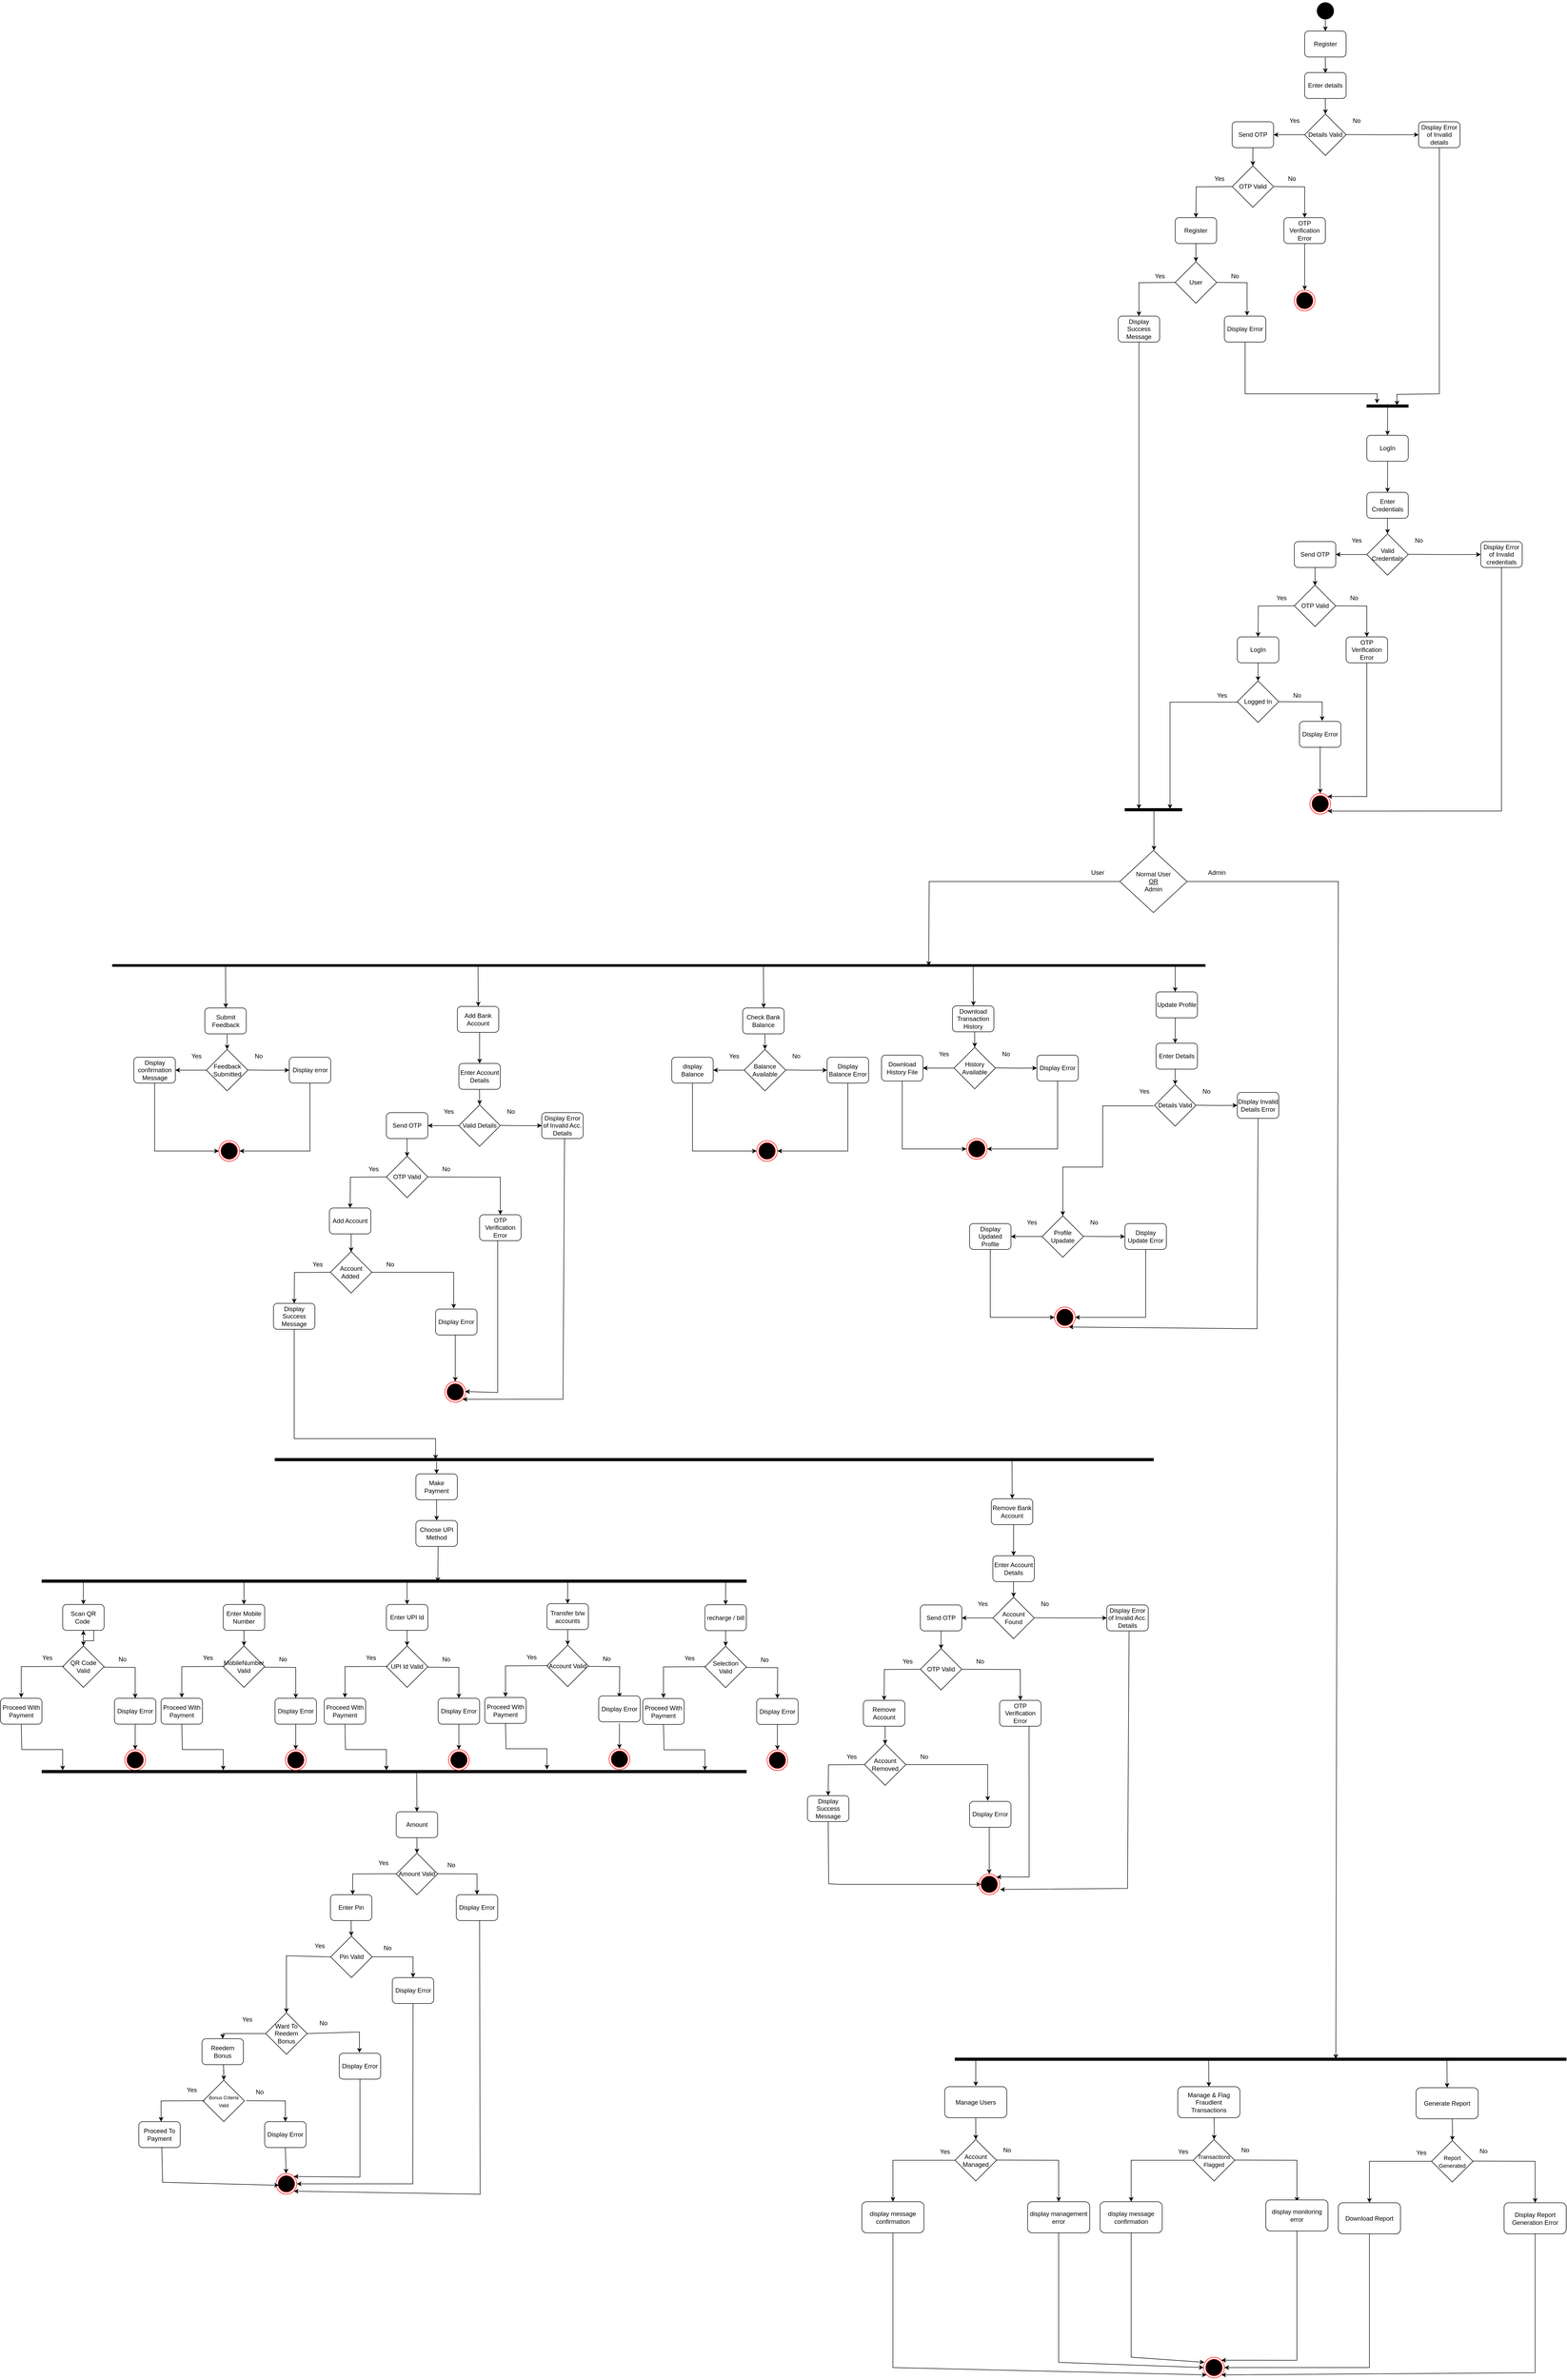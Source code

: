 <mxfile version="21.6.8" type="device">
  <diagram id="C5RBs43oDa-KdzZeNtuy" name="Page-1">
    <mxGraphModel dx="9560" dy="5573" grid="1" gridSize="10" guides="1" tooltips="1" connect="1" arrows="1" fold="1" page="1" pageScale="1" pageWidth="3300" pageHeight="5000" math="0" shadow="0">
      <root>
        <mxCell id="WIyWlLk6GJQsqaUBKTNV-0" />
        <mxCell id="WIyWlLk6GJQsqaUBKTNV-1" parent="WIyWlLk6GJQsqaUBKTNV-0" />
        <mxCell id="wdzL4Zp0LJ_PhM9Og0-m-1" value="" style="edgeStyle=orthogonalEdgeStyle;rounded=0;orthogonalLoop=1;jettySize=auto;html=1;" edge="1" parent="WIyWlLk6GJQsqaUBKTNV-1">
          <mxGeometry relative="1" as="geometry">
            <mxPoint x="2704.75" y="149.0" as="sourcePoint" />
            <mxPoint x="2705" y="179" as="targetPoint" />
          </mxGeometry>
        </mxCell>
        <mxCell id="1M0LoY6MZMl93sKGqAmt-32" value="" style="circle;shape=startState;fillColor=#000000;" parent="WIyWlLk6GJQsqaUBKTNV-1" vertex="1">
          <mxGeometry x="2685" y="120" width="40" height="40" as="geometry" />
        </mxCell>
        <mxCell id="wdzL4Zp0LJ_PhM9Og0-m-2" value="Register" style="rounded=1;whiteSpace=wrap;html=1;" vertex="1" parent="WIyWlLk6GJQsqaUBKTNV-1">
          <mxGeometry x="2665" y="179" width="80" height="50" as="geometry" />
        </mxCell>
        <mxCell id="wdzL4Zp0LJ_PhM9Og0-m-9" value="Send OTP" style="rounded=1;whiteSpace=wrap;html=1;" vertex="1" parent="WIyWlLk6GJQsqaUBKTNV-1">
          <mxGeometry x="2525" y="354" width="80" height="50" as="geometry" />
        </mxCell>
        <mxCell id="wdzL4Zp0LJ_PhM9Og0-m-14" value="" style="rounded=0;orthogonalLoop=1;jettySize=auto;html=1;exitX=0.5;exitY=1;exitDx=0;exitDy=0;fontStyle=0" edge="1" parent="WIyWlLk6GJQsqaUBKTNV-1" source="wdzL4Zp0LJ_PhM9Og0-m-9">
          <mxGeometry relative="1" as="geometry">
            <mxPoint x="2564.75" y="429" as="sourcePoint" />
            <mxPoint x="2565" y="439" as="targetPoint" />
          </mxGeometry>
        </mxCell>
        <mxCell id="wdzL4Zp0LJ_PhM9Og0-m-15" value="" style="edgeStyle=orthogonalEdgeStyle;rounded=0;orthogonalLoop=1;jettySize=auto;html=1;" edge="1" parent="WIyWlLk6GJQsqaUBKTNV-1">
          <mxGeometry relative="1" as="geometry">
            <mxPoint x="2664.63" y="379.0" as="sourcePoint" />
            <mxPoint x="2605" y="379" as="targetPoint" />
          </mxGeometry>
        </mxCell>
        <mxCell id="wdzL4Zp0LJ_PhM9Og0-m-16" value="" style="edgeStyle=orthogonalEdgeStyle;rounded=0;orthogonalLoop=1;jettySize=auto;html=1;" edge="1" parent="WIyWlLk6GJQsqaUBKTNV-1">
          <mxGeometry relative="1" as="geometry">
            <mxPoint x="2704.81" y="309.0" as="sourcePoint" />
            <mxPoint x="2705.06" y="339" as="targetPoint" />
          </mxGeometry>
        </mxCell>
        <mxCell id="wdzL4Zp0LJ_PhM9Og0-m-17" value="" style="edgeStyle=orthogonalEdgeStyle;rounded=0;orthogonalLoop=1;jettySize=auto;html=1;" edge="1" parent="WIyWlLk6GJQsqaUBKTNV-1">
          <mxGeometry relative="1" as="geometry">
            <mxPoint x="2704.81" y="230.0" as="sourcePoint" />
            <mxPoint x="2705.06" y="260" as="targetPoint" />
          </mxGeometry>
        </mxCell>
        <mxCell id="wdzL4Zp0LJ_PhM9Og0-m-18" value="Enter details" style="rounded=1;whiteSpace=wrap;html=1;" vertex="1" parent="WIyWlLk6GJQsqaUBKTNV-1">
          <mxGeometry x="2665" y="259" width="80" height="50" as="geometry" />
        </mxCell>
        <mxCell id="wdzL4Zp0LJ_PhM9Og0-m-19" value="Details Valid" style="rhombus;whiteSpace=wrap;html=1;" vertex="1" parent="WIyWlLk6GJQsqaUBKTNV-1">
          <mxGeometry x="2665" y="339" width="80" height="80" as="geometry" />
        </mxCell>
        <mxCell id="wdzL4Zp0LJ_PhM9Og0-m-20" value="" style="edgeStyle=orthogonalEdgeStyle;rounded=0;orthogonalLoop=1;jettySize=auto;html=1;fontStyle=0" edge="1" parent="WIyWlLk6GJQsqaUBKTNV-1">
          <mxGeometry relative="1" as="geometry">
            <mxPoint x="2525" y="479.0" as="sourcePoint" />
            <mxPoint x="2455" y="539" as="targetPoint" />
          </mxGeometry>
        </mxCell>
        <mxCell id="wdzL4Zp0LJ_PhM9Og0-m-21" value="OTP Valid" style="rhombus;whiteSpace=wrap;html=1;fontStyle=0" vertex="1" parent="WIyWlLk6GJQsqaUBKTNV-1">
          <mxGeometry x="2525" y="439" width="80" height="80" as="geometry" />
        </mxCell>
        <mxCell id="wdzL4Zp0LJ_PhM9Og0-m-22" value="Register" style="rounded=1;whiteSpace=wrap;html=1;" vertex="1" parent="WIyWlLk6GJQsqaUBKTNV-1">
          <mxGeometry x="2415" y="539" width="80" height="50" as="geometry" />
        </mxCell>
        <mxCell id="wdzL4Zp0LJ_PhM9Og0-m-23" value="" style="rounded=0;orthogonalLoop=1;jettySize=auto;html=1;exitX=0.5;exitY=1;exitDx=0;exitDy=0;" edge="1" parent="WIyWlLk6GJQsqaUBKTNV-1">
          <mxGeometry relative="1" as="geometry">
            <mxPoint x="2455" y="589" as="sourcePoint" />
            <mxPoint x="2455" y="624" as="targetPoint" />
          </mxGeometry>
        </mxCell>
        <mxCell id="wdzL4Zp0LJ_PhM9Og0-m-24" value="" style="edgeStyle=orthogonalEdgeStyle;rounded=0;orthogonalLoop=1;jettySize=auto;html=1;entryX=0.5;entryY=0;entryDx=0;entryDy=0;" edge="1" parent="WIyWlLk6GJQsqaUBKTNV-1" target="wdzL4Zp0LJ_PhM9Og0-m-47">
          <mxGeometry relative="1" as="geometry">
            <mxPoint x="2415" y="664" as="sourcePoint" />
            <mxPoint x="2345" y="724" as="targetPoint" />
          </mxGeometry>
        </mxCell>
        <mxCell id="wdzL4Zp0LJ_PhM9Og0-m-25" value="User" style="rhombus;whiteSpace=wrap;html=1;" vertex="1" parent="WIyWlLk6GJQsqaUBKTNV-1">
          <mxGeometry x="2415" y="624" width="80" height="80" as="geometry" />
        </mxCell>
        <mxCell id="wdzL4Zp0LJ_PhM9Og0-m-26" value="Yes" style="text;html=1;align=center;verticalAlign=middle;resizable=0;points=[];autosize=1;strokeColor=none;fillColor=none;" vertex="1" parent="WIyWlLk6GJQsqaUBKTNV-1">
          <mxGeometry x="2625" y="337" width="40" height="30" as="geometry" />
        </mxCell>
        <mxCell id="wdzL4Zp0LJ_PhM9Og0-m-27" value="Yes" style="text;html=1;align=center;verticalAlign=middle;resizable=0;points=[];autosize=1;strokeColor=none;fillColor=none;" vertex="1" parent="WIyWlLk6GJQsqaUBKTNV-1">
          <mxGeometry x="2480" y="449" width="40" height="30" as="geometry" />
        </mxCell>
        <mxCell id="wdzL4Zp0LJ_PhM9Og0-m-28" value="Yes" style="text;html=1;align=center;verticalAlign=middle;resizable=0;points=[];autosize=1;strokeColor=none;fillColor=none;" vertex="1" parent="WIyWlLk6GJQsqaUBKTNV-1">
          <mxGeometry x="2365" y="637" width="40" height="30" as="geometry" />
        </mxCell>
        <mxCell id="wdzL4Zp0LJ_PhM9Og0-m-39" value="Display Error&lt;br&gt;of Invalid details" style="rounded=1;whiteSpace=wrap;html=1;" vertex="1" parent="WIyWlLk6GJQsqaUBKTNV-1">
          <mxGeometry x="2885" y="354" width="80" height="50" as="geometry" />
        </mxCell>
        <mxCell id="wdzL4Zp0LJ_PhM9Og0-m-40" value="" style="rounded=0;orthogonalLoop=1;jettySize=auto;html=1;exitX=0.5;exitY=1;exitDx=0;exitDy=0;fontStyle=0;entryX=0.229;entryY=0.271;entryDx=0;entryDy=0;entryPerimeter=0;" edge="1" parent="WIyWlLk6GJQsqaUBKTNV-1" source="wdzL4Zp0LJ_PhM9Og0-m-39" target="wdzL4Zp0LJ_PhM9Og0-m-459">
          <mxGeometry relative="1" as="geometry">
            <mxPoint x="2834.75" y="431" as="sourcePoint" />
            <mxPoint x="2845" y="879" as="targetPoint" />
            <Array as="points">
              <mxPoint x="2925" y="879" />
              <mxPoint x="2843" y="880" />
            </Array>
          </mxGeometry>
        </mxCell>
        <mxCell id="wdzL4Zp0LJ_PhM9Og0-m-41" value="" style="edgeStyle=orthogonalEdgeStyle;rounded=0;orthogonalLoop=1;jettySize=auto;html=1;entryX=0;entryY=0.5;entryDx=0;entryDy=0;" edge="1" parent="WIyWlLk6GJQsqaUBKTNV-1" target="wdzL4Zp0LJ_PhM9Og0-m-39">
          <mxGeometry relative="1" as="geometry">
            <mxPoint x="2745.37" y="378.57" as="sourcePoint" />
            <mxPoint x="2805" y="378.57" as="targetPoint" />
          </mxGeometry>
        </mxCell>
        <mxCell id="wdzL4Zp0LJ_PhM9Og0-m-42" value="No" style="text;html=1;align=center;verticalAlign=middle;resizable=0;points=[];autosize=1;strokeColor=none;fillColor=none;" vertex="1" parent="WIyWlLk6GJQsqaUBKTNV-1">
          <mxGeometry x="2745" y="337" width="40" height="30" as="geometry" />
        </mxCell>
        <mxCell id="wdzL4Zp0LJ_PhM9Og0-m-43" value="" style="edgeStyle=orthogonalEdgeStyle;rounded=0;orthogonalLoop=1;jettySize=auto;html=1;fontStyle=0;entryX=0.5;entryY=0;entryDx=0;entryDy=0;" edge="1" parent="WIyWlLk6GJQsqaUBKTNV-1" target="wdzL4Zp0LJ_PhM9Og0-m-45">
          <mxGeometry relative="1" as="geometry">
            <mxPoint x="2605" y="479.0" as="sourcePoint" />
            <mxPoint x="2665" y="529" as="targetPoint" />
          </mxGeometry>
        </mxCell>
        <mxCell id="wdzL4Zp0LJ_PhM9Og0-m-44" value="No" style="text;html=1;align=center;verticalAlign=middle;resizable=0;points=[];autosize=1;strokeColor=none;fillColor=none;" vertex="1" parent="WIyWlLk6GJQsqaUBKTNV-1">
          <mxGeometry x="2620" y="449" width="40" height="30" as="geometry" />
        </mxCell>
        <mxCell id="wdzL4Zp0LJ_PhM9Og0-m-45" value="OTP Verification Error" style="rounded=1;whiteSpace=wrap;html=1;" vertex="1" parent="WIyWlLk6GJQsqaUBKTNV-1">
          <mxGeometry x="2625" y="539" width="80" height="50" as="geometry" />
        </mxCell>
        <mxCell id="wdzL4Zp0LJ_PhM9Og0-m-47" value="Display Success Message" style="rounded=1;whiteSpace=wrap;html=1;" vertex="1" parent="WIyWlLk6GJQsqaUBKTNV-1">
          <mxGeometry x="2305" y="729" width="80" height="50" as="geometry" />
        </mxCell>
        <mxCell id="wdzL4Zp0LJ_PhM9Og0-m-50" value="" style="edgeStyle=orthogonalEdgeStyle;rounded=0;orthogonalLoop=1;jettySize=auto;html=1;fontStyle=0;entryX=0.547;entryY=-0.019;entryDx=0;entryDy=0;entryPerimeter=0;" edge="1" parent="WIyWlLk6GJQsqaUBKTNV-1" target="wdzL4Zp0LJ_PhM9Og0-m-52">
          <mxGeometry relative="1" as="geometry">
            <mxPoint x="2495" y="664" as="sourcePoint" />
            <mxPoint x="2554" y="727" as="targetPoint" />
          </mxGeometry>
        </mxCell>
        <mxCell id="wdzL4Zp0LJ_PhM9Og0-m-51" value="No" style="text;html=1;align=center;verticalAlign=middle;resizable=0;points=[];autosize=1;strokeColor=none;fillColor=none;" vertex="1" parent="WIyWlLk6GJQsqaUBKTNV-1">
          <mxGeometry x="2510" y="637" width="40" height="30" as="geometry" />
        </mxCell>
        <mxCell id="wdzL4Zp0LJ_PhM9Og0-m-52" value="Display Error" style="rounded=1;whiteSpace=wrap;html=1;" vertex="1" parent="WIyWlLk6GJQsqaUBKTNV-1">
          <mxGeometry x="2510" y="729" width="80" height="50" as="geometry" />
        </mxCell>
        <mxCell id="wdzL4Zp0LJ_PhM9Og0-m-53" value="" style="rounded=0;orthogonalLoop=1;jettySize=auto;html=1;exitX=0.5;exitY=1;exitDx=0;exitDy=0;" edge="1" parent="WIyWlLk6GJQsqaUBKTNV-1" source="wdzL4Zp0LJ_PhM9Og0-m-47">
          <mxGeometry relative="1" as="geometry">
            <mxPoint x="2380" y="829" as="sourcePoint" />
            <mxPoint x="2345" y="1680" as="targetPoint" />
          </mxGeometry>
        </mxCell>
        <mxCell id="wdzL4Zp0LJ_PhM9Og0-m-56" value="" style="ellipse;html=1;shape=endState;fillColor=#000000;strokeColor=#ff0000;" vertex="1" parent="WIyWlLk6GJQsqaUBKTNV-1">
          <mxGeometry x="2645" y="679" width="40" height="40" as="geometry" />
        </mxCell>
        <mxCell id="wdzL4Zp0LJ_PhM9Og0-m-59" value="" style="endArrow=classic;html=1;rounded=0;entryX=0.5;entryY=0;entryDx=0;entryDy=0;exitX=0.5;exitY=1;exitDx=0;exitDy=0;" edge="1" parent="WIyWlLk6GJQsqaUBKTNV-1" source="wdzL4Zp0LJ_PhM9Og0-m-45" target="wdzL4Zp0LJ_PhM9Og0-m-56">
          <mxGeometry width="50" height="50" relative="1" as="geometry">
            <mxPoint x="2595" y="619" as="sourcePoint" />
            <mxPoint x="2645" y="569" as="targetPoint" />
          </mxGeometry>
        </mxCell>
        <mxCell id="wdzL4Zp0LJ_PhM9Og0-m-60" value="" style="rounded=0;orthogonalLoop=1;jettySize=auto;html=1;fontStyle=0;exitX=0.5;exitY=1;exitDx=0;exitDy=0;entryX=-0.5;entryY=0.756;entryDx=0;entryDy=0;entryPerimeter=0;" edge="1" parent="WIyWlLk6GJQsqaUBKTNV-1" source="wdzL4Zp0LJ_PhM9Og0-m-52" target="wdzL4Zp0LJ_PhM9Og0-m-459">
          <mxGeometry relative="1" as="geometry">
            <mxPoint x="2669" y="919" as="sourcePoint" />
            <mxPoint x="2805" y="879" as="targetPoint" />
            <Array as="points">
              <mxPoint x="2550" y="879" />
              <mxPoint x="2805" y="879" />
            </Array>
          </mxGeometry>
        </mxCell>
        <mxCell id="wdzL4Zp0LJ_PhM9Og0-m-64" value="" style="edgeStyle=none;orthogonalLoop=1;jettySize=auto;html=1;rounded=0;exitX=0.5;exitY=1;exitDx=0;exitDy=0;" edge="1" parent="WIyWlLk6GJQsqaUBKTNV-1">
          <mxGeometry width="80" relative="1" as="geometry">
            <mxPoint x="2825" y="899" as="sourcePoint" />
            <mxPoint x="2825" y="959" as="targetPoint" />
            <Array as="points" />
          </mxGeometry>
        </mxCell>
        <mxCell id="wdzL4Zp0LJ_PhM9Og0-m-65" value="LogIn" style="rounded=1;whiteSpace=wrap;html=1;" vertex="1" parent="WIyWlLk6GJQsqaUBKTNV-1">
          <mxGeometry x="2785" y="959" width="80" height="50" as="geometry" />
        </mxCell>
        <mxCell id="wdzL4Zp0LJ_PhM9Og0-m-66" value="Send OTP" style="rounded=1;whiteSpace=wrap;html=1;" vertex="1" parent="WIyWlLk6GJQsqaUBKTNV-1">
          <mxGeometry x="2645" y="1164" width="80" height="50" as="geometry" />
        </mxCell>
        <mxCell id="wdzL4Zp0LJ_PhM9Og0-m-67" value="" style="rounded=0;orthogonalLoop=1;jettySize=auto;html=1;exitX=0.5;exitY=1;exitDx=0;exitDy=0;fontStyle=0" edge="1" parent="WIyWlLk6GJQsqaUBKTNV-1" source="wdzL4Zp0LJ_PhM9Og0-m-66">
          <mxGeometry relative="1" as="geometry">
            <mxPoint x="2684.75" y="1239" as="sourcePoint" />
            <mxPoint x="2685" y="1249" as="targetPoint" />
          </mxGeometry>
        </mxCell>
        <mxCell id="wdzL4Zp0LJ_PhM9Og0-m-68" value="" style="edgeStyle=orthogonalEdgeStyle;rounded=0;orthogonalLoop=1;jettySize=auto;html=1;" edge="1" parent="WIyWlLk6GJQsqaUBKTNV-1">
          <mxGeometry relative="1" as="geometry">
            <mxPoint x="2784.63" y="1189" as="sourcePoint" />
            <mxPoint x="2725" y="1189" as="targetPoint" />
          </mxGeometry>
        </mxCell>
        <mxCell id="wdzL4Zp0LJ_PhM9Og0-m-69" value="" style="edgeStyle=orthogonalEdgeStyle;rounded=0;orthogonalLoop=1;jettySize=auto;html=1;" edge="1" parent="WIyWlLk6GJQsqaUBKTNV-1">
          <mxGeometry relative="1" as="geometry">
            <mxPoint x="2824.81" y="1119" as="sourcePoint" />
            <mxPoint x="2825.06" y="1149" as="targetPoint" />
          </mxGeometry>
        </mxCell>
        <mxCell id="wdzL4Zp0LJ_PhM9Og0-m-70" value="Valid Credentials" style="rhombus;whiteSpace=wrap;html=1;" vertex="1" parent="WIyWlLk6GJQsqaUBKTNV-1">
          <mxGeometry x="2785" y="1149" width="80" height="80" as="geometry" />
        </mxCell>
        <mxCell id="wdzL4Zp0LJ_PhM9Og0-m-71" value="Yes" style="text;html=1;align=center;verticalAlign=middle;resizable=0;points=[];autosize=1;strokeColor=none;fillColor=none;" vertex="1" parent="WIyWlLk6GJQsqaUBKTNV-1">
          <mxGeometry x="2745" y="1147" width="40" height="30" as="geometry" />
        </mxCell>
        <mxCell id="wdzL4Zp0LJ_PhM9Og0-m-72" value="Display Error&lt;br&gt;of Invalid credentials" style="rounded=1;whiteSpace=wrap;html=1;" vertex="1" parent="WIyWlLk6GJQsqaUBKTNV-1">
          <mxGeometry x="3005" y="1164" width="80" height="50" as="geometry" />
        </mxCell>
        <mxCell id="wdzL4Zp0LJ_PhM9Og0-m-73" value="" style="edgeStyle=orthogonalEdgeStyle;rounded=0;orthogonalLoop=1;jettySize=auto;html=1;entryX=0;entryY=0.5;entryDx=0;entryDy=0;" edge="1" parent="WIyWlLk6GJQsqaUBKTNV-1" target="wdzL4Zp0LJ_PhM9Og0-m-72">
          <mxGeometry relative="1" as="geometry">
            <mxPoint x="2865.37" y="1188.57" as="sourcePoint" />
            <mxPoint x="2925" y="1188.57" as="targetPoint" />
          </mxGeometry>
        </mxCell>
        <mxCell id="wdzL4Zp0LJ_PhM9Og0-m-74" value="No" style="text;html=1;align=center;verticalAlign=middle;resizable=0;points=[];autosize=1;strokeColor=none;fillColor=none;" vertex="1" parent="WIyWlLk6GJQsqaUBKTNV-1">
          <mxGeometry x="2865" y="1147" width="40" height="30" as="geometry" />
        </mxCell>
        <mxCell id="wdzL4Zp0LJ_PhM9Og0-m-75" value="" style="edgeStyle=none;orthogonalLoop=1;jettySize=auto;html=1;rounded=0;exitX=0.5;exitY=1;exitDx=0;exitDy=0;" edge="1" parent="WIyWlLk6GJQsqaUBKTNV-1">
          <mxGeometry width="80" relative="1" as="geometry">
            <mxPoint x="2825" y="1009" as="sourcePoint" />
            <mxPoint x="2825" y="1069" as="targetPoint" />
            <Array as="points" />
          </mxGeometry>
        </mxCell>
        <mxCell id="wdzL4Zp0LJ_PhM9Og0-m-76" value="Enter Credentials" style="rounded=1;whiteSpace=wrap;html=1;" vertex="1" parent="WIyWlLk6GJQsqaUBKTNV-1">
          <mxGeometry x="2785" y="1069" width="80" height="50" as="geometry" />
        </mxCell>
        <mxCell id="wdzL4Zp0LJ_PhM9Og0-m-77" value="" style="edgeStyle=orthogonalEdgeStyle;rounded=0;orthogonalLoop=1;jettySize=auto;html=1;fontStyle=0" edge="1" parent="WIyWlLk6GJQsqaUBKTNV-1">
          <mxGeometry relative="1" as="geometry">
            <mxPoint x="2645" y="1288" as="sourcePoint" />
            <mxPoint x="2575" y="1348" as="targetPoint" />
          </mxGeometry>
        </mxCell>
        <mxCell id="wdzL4Zp0LJ_PhM9Og0-m-78" value="OTP Valid" style="rhombus;whiteSpace=wrap;html=1;fontStyle=0" vertex="1" parent="WIyWlLk6GJQsqaUBKTNV-1">
          <mxGeometry x="2645" y="1248" width="80" height="80" as="geometry" />
        </mxCell>
        <mxCell id="wdzL4Zp0LJ_PhM9Og0-m-79" value="LogIn" style="rounded=1;whiteSpace=wrap;html=1;" vertex="1" parent="WIyWlLk6GJQsqaUBKTNV-1">
          <mxGeometry x="2535" y="1348" width="80" height="50" as="geometry" />
        </mxCell>
        <mxCell id="wdzL4Zp0LJ_PhM9Og0-m-80" value="" style="rounded=0;orthogonalLoop=1;jettySize=auto;html=1;exitX=0.5;exitY=1;exitDx=0;exitDy=0;" edge="1" parent="WIyWlLk6GJQsqaUBKTNV-1">
          <mxGeometry relative="1" as="geometry">
            <mxPoint x="2575" y="1398" as="sourcePoint" />
            <mxPoint x="2575" y="1433" as="targetPoint" />
          </mxGeometry>
        </mxCell>
        <mxCell id="wdzL4Zp0LJ_PhM9Og0-m-81" value="" style="edgeStyle=orthogonalEdgeStyle;rounded=0;orthogonalLoop=1;jettySize=auto;html=1;" edge="1" parent="WIyWlLk6GJQsqaUBKTNV-1">
          <mxGeometry relative="1" as="geometry">
            <mxPoint x="2535" y="1473" as="sourcePoint" />
            <mxPoint x="2405" y="1680" as="targetPoint" />
            <Array as="points">
              <mxPoint x="2405" y="1474" />
            </Array>
          </mxGeometry>
        </mxCell>
        <mxCell id="wdzL4Zp0LJ_PhM9Og0-m-82" value="Logged In" style="rhombus;whiteSpace=wrap;html=1;" vertex="1" parent="WIyWlLk6GJQsqaUBKTNV-1">
          <mxGeometry x="2535" y="1433" width="80" height="80" as="geometry" />
        </mxCell>
        <mxCell id="wdzL4Zp0LJ_PhM9Og0-m-83" value="Yes" style="text;html=1;align=center;verticalAlign=middle;resizable=0;points=[];autosize=1;strokeColor=none;fillColor=none;" vertex="1" parent="WIyWlLk6GJQsqaUBKTNV-1">
          <mxGeometry x="2600" y="1258" width="40" height="30" as="geometry" />
        </mxCell>
        <mxCell id="wdzL4Zp0LJ_PhM9Og0-m-84" value="Yes" style="text;html=1;align=center;verticalAlign=middle;resizable=0;points=[];autosize=1;strokeColor=none;fillColor=none;" vertex="1" parent="WIyWlLk6GJQsqaUBKTNV-1">
          <mxGeometry x="2485" y="1446" width="40" height="30" as="geometry" />
        </mxCell>
        <mxCell id="wdzL4Zp0LJ_PhM9Og0-m-85" value="" style="edgeStyle=orthogonalEdgeStyle;rounded=0;orthogonalLoop=1;jettySize=auto;html=1;fontStyle=0;entryX=0.5;entryY=0;entryDx=0;entryDy=0;" edge="1" parent="WIyWlLk6GJQsqaUBKTNV-1" target="wdzL4Zp0LJ_PhM9Og0-m-87">
          <mxGeometry relative="1" as="geometry">
            <mxPoint x="2725" y="1288" as="sourcePoint" />
            <mxPoint x="2785" y="1338" as="targetPoint" />
          </mxGeometry>
        </mxCell>
        <mxCell id="wdzL4Zp0LJ_PhM9Og0-m-86" value="No" style="text;html=1;align=center;verticalAlign=middle;resizable=0;points=[];autosize=1;strokeColor=none;fillColor=none;" vertex="1" parent="WIyWlLk6GJQsqaUBKTNV-1">
          <mxGeometry x="2740" y="1258" width="40" height="30" as="geometry" />
        </mxCell>
        <mxCell id="wdzL4Zp0LJ_PhM9Og0-m-87" value="OTP Verification Error" style="rounded=1;whiteSpace=wrap;html=1;" vertex="1" parent="WIyWlLk6GJQsqaUBKTNV-1">
          <mxGeometry x="2745" y="1348" width="80" height="50" as="geometry" />
        </mxCell>
        <mxCell id="wdzL4Zp0LJ_PhM9Og0-m-91" value="" style="endArrow=classic;html=1;rounded=0;entryX=1;entryY=0;entryDx=0;entryDy=0;exitX=0.5;exitY=1;exitDx=0;exitDy=0;" edge="1" parent="WIyWlLk6GJQsqaUBKTNV-1" source="wdzL4Zp0LJ_PhM9Og0-m-87" target="wdzL4Zp0LJ_PhM9Og0-m-386">
          <mxGeometry width="50" height="50" relative="1" as="geometry">
            <mxPoint x="2715" y="1428" as="sourcePoint" />
            <mxPoint x="2785" y="1488" as="targetPoint" />
            <Array as="points">
              <mxPoint x="2785" y="1656" />
            </Array>
          </mxGeometry>
        </mxCell>
        <mxCell id="wdzL4Zp0LJ_PhM9Og0-m-92" value="" style="edgeStyle=orthogonalEdgeStyle;rounded=0;orthogonalLoop=1;jettySize=auto;html=1;fontStyle=0;entryX=0.547;entryY=-0.019;entryDx=0;entryDy=0;entryPerimeter=0;" edge="1" parent="WIyWlLk6GJQsqaUBKTNV-1" target="wdzL4Zp0LJ_PhM9Og0-m-94">
          <mxGeometry relative="1" as="geometry">
            <mxPoint x="2615" y="1473" as="sourcePoint" />
            <mxPoint x="2674" y="1536" as="targetPoint" />
          </mxGeometry>
        </mxCell>
        <mxCell id="wdzL4Zp0LJ_PhM9Og0-m-93" value="No" style="text;html=1;align=center;verticalAlign=middle;resizable=0;points=[];autosize=1;strokeColor=none;fillColor=none;" vertex="1" parent="WIyWlLk6GJQsqaUBKTNV-1">
          <mxGeometry x="2630" y="1446" width="40" height="30" as="geometry" />
        </mxCell>
        <mxCell id="wdzL4Zp0LJ_PhM9Og0-m-94" value="Display Error" style="rounded=1;whiteSpace=wrap;html=1;" vertex="1" parent="WIyWlLk6GJQsqaUBKTNV-1">
          <mxGeometry x="2655" y="1511" width="80" height="50" as="geometry" />
        </mxCell>
        <mxCell id="wdzL4Zp0LJ_PhM9Og0-m-96" value="" style="shape=rect;html=1;fillColor=strokeColor;verticalLabelPosition=bottom;labelBackgroundColor=#ffffff;verticalAlign=top;direction=south;" vertex="1" parent="WIyWlLk6GJQsqaUBKTNV-1">
          <mxGeometry x="363" y="1980" width="2110" height="4" as="geometry" />
        </mxCell>
        <mxCell id="wdzL4Zp0LJ_PhM9Og0-m-114" value="" style="endArrow=classic;html=1;rounded=0;exitX=0.5;exitY=1;exitDx=0;exitDy=0;" edge="1" parent="WIyWlLk6GJQsqaUBKTNV-1">
          <mxGeometry width="50" height="50" relative="1" as="geometry">
            <mxPoint x="1069" y="1981" as="sourcePoint" />
            <mxPoint x="1069.4" y="2061" as="targetPoint" />
          </mxGeometry>
        </mxCell>
        <mxCell id="wdzL4Zp0LJ_PhM9Og0-m-115" value="Add Bank Account" style="rounded=1;whiteSpace=wrap;html=1;" vertex="1" parent="WIyWlLk6GJQsqaUBKTNV-1">
          <mxGeometry x="1029" y="2061" width="80" height="50" as="geometry" />
        </mxCell>
        <mxCell id="wdzL4Zp0LJ_PhM9Og0-m-117" value="" style="rounded=0;orthogonalLoop=1;jettySize=auto;html=1;entryX=1;entryY=1;entryDx=0;entryDy=0;" edge="1" parent="WIyWlLk6GJQsqaUBKTNV-1" target="wdzL4Zp0LJ_PhM9Og0-m-386">
          <mxGeometry relative="1" as="geometry">
            <mxPoint x="3045" y="1214" as="sourcePoint" />
            <mxPoint x="3045" y="1359" as="targetPoint" />
            <Array as="points">
              <mxPoint x="3045" y="1684" />
            </Array>
          </mxGeometry>
        </mxCell>
        <mxCell id="wdzL4Zp0LJ_PhM9Og0-m-121" value="Send OTP" style="rounded=1;whiteSpace=wrap;html=1;" vertex="1" parent="WIyWlLk6GJQsqaUBKTNV-1">
          <mxGeometry x="892" y="2266" width="80" height="50" as="geometry" />
        </mxCell>
        <mxCell id="wdzL4Zp0LJ_PhM9Og0-m-122" value="" style="rounded=0;orthogonalLoop=1;jettySize=auto;html=1;exitX=0.5;exitY=1;exitDx=0;exitDy=0;fontStyle=0" edge="1" parent="WIyWlLk6GJQsqaUBKTNV-1" source="wdzL4Zp0LJ_PhM9Og0-m-121">
          <mxGeometry relative="1" as="geometry">
            <mxPoint x="931.75" y="2341" as="sourcePoint" />
            <mxPoint x="932" y="2351" as="targetPoint" />
          </mxGeometry>
        </mxCell>
        <mxCell id="wdzL4Zp0LJ_PhM9Og0-m-123" value="" style="edgeStyle=orthogonalEdgeStyle;rounded=0;orthogonalLoop=1;jettySize=auto;html=1;" edge="1" parent="WIyWlLk6GJQsqaUBKTNV-1">
          <mxGeometry relative="1" as="geometry">
            <mxPoint x="1031.63" y="2291" as="sourcePoint" />
            <mxPoint x="972" y="2291" as="targetPoint" />
          </mxGeometry>
        </mxCell>
        <mxCell id="wdzL4Zp0LJ_PhM9Og0-m-124" value="" style="edgeStyle=orthogonalEdgeStyle;rounded=0;orthogonalLoop=1;jettySize=auto;html=1;" edge="1" parent="WIyWlLk6GJQsqaUBKTNV-1">
          <mxGeometry relative="1" as="geometry">
            <mxPoint x="1071.81" y="2221" as="sourcePoint" />
            <mxPoint x="1072.06" y="2251" as="targetPoint" />
          </mxGeometry>
        </mxCell>
        <mxCell id="wdzL4Zp0LJ_PhM9Og0-m-125" value="Valid Details" style="rhombus;whiteSpace=wrap;html=1;" vertex="1" parent="WIyWlLk6GJQsqaUBKTNV-1">
          <mxGeometry x="1032" y="2251" width="80" height="80" as="geometry" />
        </mxCell>
        <mxCell id="wdzL4Zp0LJ_PhM9Og0-m-126" value="Yes" style="text;html=1;align=center;verticalAlign=middle;resizable=0;points=[];autosize=1;strokeColor=none;fillColor=none;" vertex="1" parent="WIyWlLk6GJQsqaUBKTNV-1">
          <mxGeometry x="992" y="2249" width="40" height="30" as="geometry" />
        </mxCell>
        <mxCell id="wdzL4Zp0LJ_PhM9Og0-m-127" value="Display Error&lt;br&gt;of Invalid Acc. Details" style="rounded=1;whiteSpace=wrap;html=1;" vertex="1" parent="WIyWlLk6GJQsqaUBKTNV-1">
          <mxGeometry x="1192" y="2266" width="80" height="50" as="geometry" />
        </mxCell>
        <mxCell id="wdzL4Zp0LJ_PhM9Og0-m-128" value="" style="edgeStyle=orthogonalEdgeStyle;rounded=0;orthogonalLoop=1;jettySize=auto;html=1;entryX=0;entryY=0.5;entryDx=0;entryDy=0;" edge="1" parent="WIyWlLk6GJQsqaUBKTNV-1" target="wdzL4Zp0LJ_PhM9Og0-m-127">
          <mxGeometry relative="1" as="geometry">
            <mxPoint x="1112.37" y="2290.57" as="sourcePoint" />
            <mxPoint x="1172" y="2290.57" as="targetPoint" />
          </mxGeometry>
        </mxCell>
        <mxCell id="wdzL4Zp0LJ_PhM9Og0-m-129" value="No" style="text;html=1;align=center;verticalAlign=middle;resizable=0;points=[];autosize=1;strokeColor=none;fillColor=none;" vertex="1" parent="WIyWlLk6GJQsqaUBKTNV-1">
          <mxGeometry x="1112" y="2249" width="40" height="30" as="geometry" />
        </mxCell>
        <mxCell id="wdzL4Zp0LJ_PhM9Og0-m-130" value="" style="edgeStyle=none;orthogonalLoop=1;jettySize=auto;html=1;rounded=0;exitX=0.5;exitY=1;exitDx=0;exitDy=0;" edge="1" parent="WIyWlLk6GJQsqaUBKTNV-1">
          <mxGeometry width="80" relative="1" as="geometry">
            <mxPoint x="1072" y="2111" as="sourcePoint" />
            <mxPoint x="1072" y="2171" as="targetPoint" />
            <Array as="points" />
          </mxGeometry>
        </mxCell>
        <mxCell id="wdzL4Zp0LJ_PhM9Og0-m-131" value="Enter Account Details" style="rounded=1;whiteSpace=wrap;html=1;" vertex="1" parent="WIyWlLk6GJQsqaUBKTNV-1">
          <mxGeometry x="1032" y="2171" width="80" height="50" as="geometry" />
        </mxCell>
        <mxCell id="wdzL4Zp0LJ_PhM9Og0-m-132" value="" style="edgeStyle=orthogonalEdgeStyle;rounded=0;orthogonalLoop=1;jettySize=auto;html=1;fontStyle=0" edge="1" parent="WIyWlLk6GJQsqaUBKTNV-1">
          <mxGeometry relative="1" as="geometry">
            <mxPoint x="892" y="2390" as="sourcePoint" />
            <mxPoint x="822" y="2450" as="targetPoint" />
          </mxGeometry>
        </mxCell>
        <mxCell id="wdzL4Zp0LJ_PhM9Og0-m-133" value="OTP Valid" style="rhombus;whiteSpace=wrap;html=1;fontStyle=0" vertex="1" parent="WIyWlLk6GJQsqaUBKTNV-1">
          <mxGeometry x="892" y="2350" width="80" height="80" as="geometry" />
        </mxCell>
        <mxCell id="wdzL4Zp0LJ_PhM9Og0-m-134" value="Add Account" style="rounded=1;whiteSpace=wrap;html=1;" vertex="1" parent="WIyWlLk6GJQsqaUBKTNV-1">
          <mxGeometry x="782" y="2450" width="80" height="50" as="geometry" />
        </mxCell>
        <mxCell id="wdzL4Zp0LJ_PhM9Og0-m-136" value="Yes" style="text;html=1;align=center;verticalAlign=middle;resizable=0;points=[];autosize=1;strokeColor=none;fillColor=none;" vertex="1" parent="WIyWlLk6GJQsqaUBKTNV-1">
          <mxGeometry x="847" y="2360" width="40" height="30" as="geometry" />
        </mxCell>
        <mxCell id="wdzL4Zp0LJ_PhM9Og0-m-137" value="" style="edgeStyle=orthogonalEdgeStyle;rounded=0;orthogonalLoop=1;jettySize=auto;html=1;fontStyle=0;entryX=0.5;entryY=0;entryDx=0;entryDy=0;" edge="1" parent="WIyWlLk6GJQsqaUBKTNV-1" target="wdzL4Zp0LJ_PhM9Og0-m-139">
          <mxGeometry relative="1" as="geometry">
            <mxPoint x="972" y="2390" as="sourcePoint" />
            <mxPoint x="1032" y="2440" as="targetPoint" />
          </mxGeometry>
        </mxCell>
        <mxCell id="wdzL4Zp0LJ_PhM9Og0-m-138" value="No" style="text;html=1;align=center;verticalAlign=middle;resizable=0;points=[];autosize=1;strokeColor=none;fillColor=none;" vertex="1" parent="WIyWlLk6GJQsqaUBKTNV-1">
          <mxGeometry x="987" y="2360" width="40" height="30" as="geometry" />
        </mxCell>
        <mxCell id="wdzL4Zp0LJ_PhM9Og0-m-139" value="OTP Verification Error" style="rounded=1;whiteSpace=wrap;html=1;" vertex="1" parent="WIyWlLk6GJQsqaUBKTNV-1">
          <mxGeometry x="1072" y="2463" width="80" height="50" as="geometry" />
        </mxCell>
        <mxCell id="wdzL4Zp0LJ_PhM9Og0-m-144" value="" style="rounded=0;orthogonalLoop=1;jettySize=auto;html=1;exitX=0.5;exitY=1;exitDx=0;exitDy=0;fontStyle=0" edge="1" parent="WIyWlLk6GJQsqaUBKTNV-1">
          <mxGeometry relative="1" as="geometry">
            <mxPoint x="824" y="2500" as="sourcePoint" />
            <mxPoint x="824" y="2535" as="targetPoint" />
          </mxGeometry>
        </mxCell>
        <mxCell id="wdzL4Zp0LJ_PhM9Og0-m-145" value="" style="edgeStyle=orthogonalEdgeStyle;rounded=0;orthogonalLoop=1;jettySize=auto;html=1;fontStyle=0" edge="1" parent="WIyWlLk6GJQsqaUBKTNV-1">
          <mxGeometry relative="1" as="geometry">
            <mxPoint x="784" y="2574" as="sourcePoint" />
            <mxPoint x="714" y="2634" as="targetPoint" />
          </mxGeometry>
        </mxCell>
        <mxCell id="wdzL4Zp0LJ_PhM9Og0-m-146" value="Account Added&amp;nbsp;" style="rhombus;whiteSpace=wrap;html=1;fontStyle=0" vertex="1" parent="WIyWlLk6GJQsqaUBKTNV-1">
          <mxGeometry x="784" y="2534" width="80" height="80" as="geometry" />
        </mxCell>
        <mxCell id="wdzL4Zp0LJ_PhM9Og0-m-147" value="Display Success&lt;br&gt;Message" style="rounded=1;whiteSpace=wrap;html=1;" vertex="1" parent="WIyWlLk6GJQsqaUBKTNV-1">
          <mxGeometry x="674" y="2634" width="80" height="50" as="geometry" />
        </mxCell>
        <mxCell id="wdzL4Zp0LJ_PhM9Og0-m-148" value="" style="rounded=0;orthogonalLoop=1;jettySize=auto;html=1;exitX=0.5;exitY=1;exitDx=0;exitDy=0;" edge="1" parent="WIyWlLk6GJQsqaUBKTNV-1">
          <mxGeometry relative="1" as="geometry">
            <mxPoint x="714" y="2684" as="sourcePoint" />
            <mxPoint x="987" y="2935" as="targetPoint" />
            <Array as="points">
              <mxPoint x="714" y="2895" />
              <mxPoint x="987" y="2895" />
            </Array>
          </mxGeometry>
        </mxCell>
        <mxCell id="wdzL4Zp0LJ_PhM9Og0-m-149" value="Yes" style="text;html=1;align=center;verticalAlign=middle;resizable=0;points=[];autosize=1;strokeColor=none;fillColor=none;" vertex="1" parent="WIyWlLk6GJQsqaUBKTNV-1">
          <mxGeometry x="739" y="2544" width="40" height="30" as="geometry" />
        </mxCell>
        <mxCell id="wdzL4Zp0LJ_PhM9Og0-m-150" value="" style="rounded=0;orthogonalLoop=1;jettySize=auto;html=1;fontStyle=0;exitX=1;exitY=0.5;exitDx=0;exitDy=0;exitPerimeter=0;" edge="1" parent="WIyWlLk6GJQsqaUBKTNV-1" source="wdzL4Zp0LJ_PhM9Og0-m-146">
          <mxGeometry relative="1" as="geometry">
            <mxPoint x="864" y="2579.0" as="sourcePoint" />
            <mxPoint x="1022" y="2644" as="targetPoint" />
            <Array as="points">
              <mxPoint x="1022" y="2574" />
            </Array>
          </mxGeometry>
        </mxCell>
        <mxCell id="wdzL4Zp0LJ_PhM9Og0-m-151" value="No" style="text;html=1;align=center;verticalAlign=middle;resizable=0;points=[];autosize=1;strokeColor=none;fillColor=none;" vertex="1" parent="WIyWlLk6GJQsqaUBKTNV-1">
          <mxGeometry x="879" y="2544" width="40" height="30" as="geometry" />
        </mxCell>
        <mxCell id="wdzL4Zp0LJ_PhM9Og0-m-152" value="Display Error" style="rounded=1;whiteSpace=wrap;html=1;" vertex="1" parent="WIyWlLk6GJQsqaUBKTNV-1">
          <mxGeometry x="987" y="2645" width="80" height="50" as="geometry" />
        </mxCell>
        <mxCell id="wdzL4Zp0LJ_PhM9Og0-m-241" value="" style="ellipse;html=1;shape=endState;fillColor=#000000;strokeColor=#ff0000;" vertex="1" parent="WIyWlLk6GJQsqaUBKTNV-1">
          <mxGeometry x="1005" y="2785" width="40" height="40" as="geometry" />
        </mxCell>
        <mxCell id="wdzL4Zp0LJ_PhM9Og0-m-242" value="" style="endArrow=classic;html=1;rounded=0;entryX=0.5;entryY=0;entryDx=0;entryDy=0;exitX=0.5;exitY=1;exitDx=0;exitDy=0;" edge="1" parent="WIyWlLk6GJQsqaUBKTNV-1" target="wdzL4Zp0LJ_PhM9Og0-m-241">
          <mxGeometry width="50" height="50" relative="1" as="geometry">
            <mxPoint x="1025" y="2695" as="sourcePoint" />
            <mxPoint x="1005" y="2675" as="targetPoint" />
          </mxGeometry>
        </mxCell>
        <mxCell id="wdzL4Zp0LJ_PhM9Og0-m-421" value="" style="edgeStyle=orthogonalEdgeStyle;rounded=0;orthogonalLoop=1;jettySize=auto;html=1;" edge="1" parent="WIyWlLk6GJQsqaUBKTNV-1" source="wdzL4Zp0LJ_PhM9Og0-m-246" target="wdzL4Zp0LJ_PhM9Og0-m-248">
          <mxGeometry relative="1" as="geometry" />
        </mxCell>
        <mxCell id="wdzL4Zp0LJ_PhM9Og0-m-246" value="Make Payment" style="rounded=1;whiteSpace=wrap;html=1;" vertex="1" parent="WIyWlLk6GJQsqaUBKTNV-1">
          <mxGeometry x="949" y="2963" width="80" height="50" as="geometry" />
        </mxCell>
        <mxCell id="wdzL4Zp0LJ_PhM9Og0-m-248" value="Choose UPI Method" style="rounded=1;whiteSpace=wrap;html=1;" vertex="1" parent="WIyWlLk6GJQsqaUBKTNV-1">
          <mxGeometry x="949" y="3053" width="80" height="50" as="geometry" />
        </mxCell>
        <mxCell id="wdzL4Zp0LJ_PhM9Og0-m-249" value="" style="html=1;points=[];perimeter=orthogonalPerimeter;fillColor=strokeColor;direction=south;" vertex="1" parent="WIyWlLk6GJQsqaUBKTNV-1">
          <mxGeometry x="227" y="3167.5" width="1360" height="5" as="geometry" />
        </mxCell>
        <mxCell id="wdzL4Zp0LJ_PhM9Og0-m-250" value="" style="edgeStyle=none;orthogonalLoop=1;jettySize=auto;html=1;rounded=0;exitX=0.5;exitY=1;exitDx=0;exitDy=0;entryX=0.811;entryY=0.438;entryDx=0;entryDy=0;entryPerimeter=0;" edge="1" parent="WIyWlLk6GJQsqaUBKTNV-1" target="wdzL4Zp0LJ_PhM9Og0-m-249">
          <mxGeometry width="80" relative="1" as="geometry">
            <mxPoint x="992" y="3103" as="sourcePoint" />
            <mxPoint x="985" y="3173" as="targetPoint" />
            <Array as="points" />
          </mxGeometry>
        </mxCell>
        <mxCell id="wdzL4Zp0LJ_PhM9Og0-m-251" value="" style="edgeStyle=none;orthogonalLoop=1;jettySize=auto;html=1;rounded=0;" edge="1" parent="WIyWlLk6GJQsqaUBKTNV-1">
          <mxGeometry width="80" relative="1" as="geometry">
            <mxPoint x="307" y="3172" as="sourcePoint" />
            <mxPoint x="307" y="3215" as="targetPoint" />
            <Array as="points" />
          </mxGeometry>
        </mxCell>
        <mxCell id="wdzL4Zp0LJ_PhM9Og0-m-252" value="Scan QR Code&amp;nbsp;" style="rounded=1;whiteSpace=wrap;html=1;" vertex="1" parent="WIyWlLk6GJQsqaUBKTNV-1">
          <mxGeometry x="267" y="3215" width="80" height="50" as="geometry" />
        </mxCell>
        <mxCell id="wdzL4Zp0LJ_PhM9Og0-m-253" value="" style="edgeStyle=none;orthogonalLoop=1;jettySize=auto;html=1;rounded=0;exitX=0.5;exitY=1;exitDx=0;exitDy=0;" edge="1" parent="WIyWlLk6GJQsqaUBKTNV-1" source="wdzL4Zp0LJ_PhM9Og0-m-252">
          <mxGeometry width="80" relative="1" as="geometry">
            <mxPoint x="447" y="3285" as="sourcePoint" />
            <mxPoint x="307" y="3295" as="targetPoint" />
            <Array as="points" />
          </mxGeometry>
        </mxCell>
        <mxCell id="wdzL4Zp0LJ_PhM9Og0-m-254" value="QR Code Valid" style="rhombus;whiteSpace=wrap;html=1;" vertex="1" parent="WIyWlLk6GJQsqaUBKTNV-1">
          <mxGeometry x="267" y="3295" width="80" height="80" as="geometry" />
        </mxCell>
        <mxCell id="wdzL4Zp0LJ_PhM9Og0-m-255" value="" style="edgeStyle=none;orthogonalLoop=1;jettySize=auto;html=1;rounded=0;" edge="1" parent="WIyWlLk6GJQsqaUBKTNV-1">
          <mxGeometry width="80" relative="1" as="geometry">
            <mxPoint x="269" y="3334.55" as="sourcePoint" />
            <mxPoint x="187" y="3395" as="targetPoint" />
            <Array as="points">
              <mxPoint x="187" y="3335" />
            </Array>
          </mxGeometry>
        </mxCell>
        <mxCell id="wdzL4Zp0LJ_PhM9Og0-m-256" value="Proceed With Payment" style="rounded=1;whiteSpace=wrap;html=1;" vertex="1" parent="WIyWlLk6GJQsqaUBKTNV-1">
          <mxGeometry x="147" y="3396" width="80" height="50" as="geometry" />
        </mxCell>
        <mxCell id="wdzL4Zp0LJ_PhM9Og0-m-257" value="" style="edgeStyle=orthogonalEdgeStyle;rounded=0;orthogonalLoop=1;jettySize=auto;html=1;fontStyle=0;entryX=0.5;entryY=0;entryDx=0;entryDy=0;" edge="1" parent="WIyWlLk6GJQsqaUBKTNV-1" target="wdzL4Zp0LJ_PhM9Og0-m-259">
          <mxGeometry relative="1" as="geometry">
            <mxPoint x="347" y="3336" as="sourcePoint" />
            <mxPoint x="407" y="3386" as="targetPoint" />
          </mxGeometry>
        </mxCell>
        <mxCell id="wdzL4Zp0LJ_PhM9Og0-m-258" value="No" style="text;html=1;align=center;verticalAlign=middle;resizable=0;points=[];autosize=1;strokeColor=none;fillColor=none;" vertex="1" parent="WIyWlLk6GJQsqaUBKTNV-1">
          <mxGeometry x="362" y="3306" width="40" height="30" as="geometry" />
        </mxCell>
        <mxCell id="wdzL4Zp0LJ_PhM9Og0-m-259" value="Display Error" style="rounded=1;whiteSpace=wrap;html=1;" vertex="1" parent="WIyWlLk6GJQsqaUBKTNV-1">
          <mxGeometry x="367" y="3396" width="80" height="50" as="geometry" />
        </mxCell>
        <mxCell id="wdzL4Zp0LJ_PhM9Og0-m-260" value="Yes" style="text;html=1;align=center;verticalAlign=middle;resizable=0;points=[];autosize=1;strokeColor=none;fillColor=none;" vertex="1" parent="WIyWlLk6GJQsqaUBKTNV-1">
          <mxGeometry x="217" y="3303" width="40" height="30" as="geometry" />
        </mxCell>
        <mxCell id="wdzL4Zp0LJ_PhM9Og0-m-261" value="" style="ellipse;html=1;shape=endState;fillColor=#000000;strokeColor=#ff0000;" vertex="1" parent="WIyWlLk6GJQsqaUBKTNV-1">
          <mxGeometry x="387" y="3495" width="40" height="40" as="geometry" />
        </mxCell>
        <mxCell id="wdzL4Zp0LJ_PhM9Og0-m-262" value="" style="endArrow=classic;html=1;rounded=0;entryX=0.5;entryY=0;entryDx=0;entryDy=0;exitX=0.5;exitY=1;exitDx=0;exitDy=0;" edge="1" parent="WIyWlLk6GJQsqaUBKTNV-1" target="wdzL4Zp0LJ_PhM9Og0-m-261">
          <mxGeometry width="50" height="50" relative="1" as="geometry">
            <mxPoint x="407" y="3446" as="sourcePoint" />
            <mxPoint x="387" y="3426" as="targetPoint" />
          </mxGeometry>
        </mxCell>
        <mxCell id="wdzL4Zp0LJ_PhM9Og0-m-263" value="" style="rounded=0;orthogonalLoop=1;jettySize=auto;html=1;exitX=0.5;exitY=1;exitDx=0;exitDy=0;" edge="1" parent="WIyWlLk6GJQsqaUBKTNV-1" source="wdzL4Zp0LJ_PhM9Og0-m-256">
          <mxGeometry relative="1" as="geometry">
            <mxPoint x="188" y="3467" as="sourcePoint" />
            <mxPoint x="267" y="3535" as="targetPoint" />
            <Array as="points">
              <mxPoint x="188" y="3495" />
              <mxPoint x="267" y="3495" />
              <mxPoint x="267" y="3535" />
            </Array>
          </mxGeometry>
        </mxCell>
        <mxCell id="wdzL4Zp0LJ_PhM9Og0-m-264" value="" style="html=1;points=[];perimeter=orthogonalPerimeter;fillColor=strokeColor;direction=south;" vertex="1" parent="WIyWlLk6GJQsqaUBKTNV-1">
          <mxGeometry x="227" y="3535" width="1360" height="5" as="geometry" />
        </mxCell>
        <mxCell id="wdzL4Zp0LJ_PhM9Og0-m-278" value="" style="edgeStyle=none;orthogonalLoop=1;jettySize=auto;html=1;rounded=0;" edge="1" parent="WIyWlLk6GJQsqaUBKTNV-1">
          <mxGeometry width="80" relative="1" as="geometry">
            <mxPoint x="617" y="3172" as="sourcePoint" />
            <mxPoint x="617" y="3215" as="targetPoint" />
            <Array as="points" />
          </mxGeometry>
        </mxCell>
        <mxCell id="wdzL4Zp0LJ_PhM9Og0-m-279" value="Enter Mobile Number" style="rounded=1;whiteSpace=wrap;html=1;" vertex="1" parent="WIyWlLk6GJQsqaUBKTNV-1">
          <mxGeometry x="577" y="3215" width="80" height="50" as="geometry" />
        </mxCell>
        <mxCell id="wdzL4Zp0LJ_PhM9Og0-m-280" value="" style="edgeStyle=none;orthogonalLoop=1;jettySize=auto;html=1;rounded=0;exitX=0.5;exitY=1;exitDx=0;exitDy=0;" edge="1" parent="WIyWlLk6GJQsqaUBKTNV-1" source="wdzL4Zp0LJ_PhM9Og0-m-279">
          <mxGeometry width="80" relative="1" as="geometry">
            <mxPoint x="757" y="3285" as="sourcePoint" />
            <mxPoint x="617" y="3295" as="targetPoint" />
            <Array as="points" />
          </mxGeometry>
        </mxCell>
        <mxCell id="wdzL4Zp0LJ_PhM9Og0-m-281" value="MobileNumber Valid" style="rhombus;whiteSpace=wrap;html=1;" vertex="1" parent="WIyWlLk6GJQsqaUBKTNV-1">
          <mxGeometry x="577" y="3295" width="80" height="80" as="geometry" />
        </mxCell>
        <mxCell id="wdzL4Zp0LJ_PhM9Og0-m-282" value="" style="edgeStyle=none;orthogonalLoop=1;jettySize=auto;html=1;rounded=0;" edge="1" parent="WIyWlLk6GJQsqaUBKTNV-1">
          <mxGeometry width="80" relative="1" as="geometry">
            <mxPoint x="579" y="3334.55" as="sourcePoint" />
            <mxPoint x="497" y="3395" as="targetPoint" />
            <Array as="points">
              <mxPoint x="497" y="3335" />
            </Array>
          </mxGeometry>
        </mxCell>
        <mxCell id="wdzL4Zp0LJ_PhM9Og0-m-283" value="Proceed With Payment" style="rounded=1;whiteSpace=wrap;html=1;" vertex="1" parent="WIyWlLk6GJQsqaUBKTNV-1">
          <mxGeometry x="457" y="3396" width="80" height="50" as="geometry" />
        </mxCell>
        <mxCell id="wdzL4Zp0LJ_PhM9Og0-m-284" value="" style="edgeStyle=orthogonalEdgeStyle;rounded=0;orthogonalLoop=1;jettySize=auto;html=1;fontStyle=0;entryX=0.5;entryY=0;entryDx=0;entryDy=0;" edge="1" parent="WIyWlLk6GJQsqaUBKTNV-1" target="wdzL4Zp0LJ_PhM9Og0-m-286">
          <mxGeometry relative="1" as="geometry">
            <mxPoint x="657" y="3336" as="sourcePoint" />
            <mxPoint x="717" y="3386" as="targetPoint" />
          </mxGeometry>
        </mxCell>
        <mxCell id="wdzL4Zp0LJ_PhM9Og0-m-285" value="No" style="text;html=1;align=center;verticalAlign=middle;resizable=0;points=[];autosize=1;strokeColor=none;fillColor=none;" vertex="1" parent="WIyWlLk6GJQsqaUBKTNV-1">
          <mxGeometry x="672" y="3306" width="40" height="30" as="geometry" />
        </mxCell>
        <mxCell id="wdzL4Zp0LJ_PhM9Og0-m-286" value="Display Error" style="rounded=1;whiteSpace=wrap;html=1;" vertex="1" parent="WIyWlLk6GJQsqaUBKTNV-1">
          <mxGeometry x="677" y="3396" width="80" height="50" as="geometry" />
        </mxCell>
        <mxCell id="wdzL4Zp0LJ_PhM9Og0-m-287" value="Yes" style="text;html=1;align=center;verticalAlign=middle;resizable=0;points=[];autosize=1;strokeColor=none;fillColor=none;" vertex="1" parent="WIyWlLk6GJQsqaUBKTNV-1">
          <mxGeometry x="527" y="3303" width="40" height="30" as="geometry" />
        </mxCell>
        <mxCell id="wdzL4Zp0LJ_PhM9Og0-m-288" value="" style="ellipse;html=1;shape=endState;fillColor=#000000;strokeColor=#ff0000;" vertex="1" parent="WIyWlLk6GJQsqaUBKTNV-1">
          <mxGeometry x="697" y="3495" width="40" height="40" as="geometry" />
        </mxCell>
        <mxCell id="wdzL4Zp0LJ_PhM9Og0-m-289" value="" style="endArrow=classic;html=1;rounded=0;entryX=0.5;entryY=0;entryDx=0;entryDy=0;exitX=0.5;exitY=1;exitDx=0;exitDy=0;" edge="1" parent="WIyWlLk6GJQsqaUBKTNV-1" target="wdzL4Zp0LJ_PhM9Og0-m-288">
          <mxGeometry width="50" height="50" relative="1" as="geometry">
            <mxPoint x="717" y="3446" as="sourcePoint" />
            <mxPoint x="697" y="3426" as="targetPoint" />
          </mxGeometry>
        </mxCell>
        <mxCell id="wdzL4Zp0LJ_PhM9Og0-m-290" value="" style="rounded=0;orthogonalLoop=1;jettySize=auto;html=1;exitX=0.5;exitY=1;exitDx=0;exitDy=0;" edge="1" parent="WIyWlLk6GJQsqaUBKTNV-1" source="wdzL4Zp0LJ_PhM9Og0-m-283">
          <mxGeometry relative="1" as="geometry">
            <mxPoint x="498" y="3467" as="sourcePoint" />
            <mxPoint x="577" y="3535" as="targetPoint" />
            <Array as="points">
              <mxPoint x="498" y="3495" />
              <mxPoint x="577" y="3495" />
              <mxPoint x="577" y="3535" />
            </Array>
          </mxGeometry>
        </mxCell>
        <mxCell id="wdzL4Zp0LJ_PhM9Og0-m-291" value="" style="edgeStyle=none;orthogonalLoop=1;jettySize=auto;html=1;rounded=0;" edge="1" parent="WIyWlLk6GJQsqaUBKTNV-1">
          <mxGeometry width="80" relative="1" as="geometry">
            <mxPoint x="932" y="3172" as="sourcePoint" />
            <mxPoint x="932" y="3215" as="targetPoint" />
            <Array as="points" />
          </mxGeometry>
        </mxCell>
        <mxCell id="wdzL4Zp0LJ_PhM9Og0-m-292" value="Enter UPI Id" style="rounded=1;whiteSpace=wrap;html=1;" vertex="1" parent="WIyWlLk6GJQsqaUBKTNV-1">
          <mxGeometry x="892" y="3215" width="80" height="50" as="geometry" />
        </mxCell>
        <mxCell id="wdzL4Zp0LJ_PhM9Og0-m-293" value="" style="edgeStyle=none;orthogonalLoop=1;jettySize=auto;html=1;rounded=0;exitX=0.5;exitY=1;exitDx=0;exitDy=0;" edge="1" parent="WIyWlLk6GJQsqaUBKTNV-1" source="wdzL4Zp0LJ_PhM9Og0-m-292">
          <mxGeometry width="80" relative="1" as="geometry">
            <mxPoint x="1072" y="3285" as="sourcePoint" />
            <mxPoint x="932" y="3295" as="targetPoint" />
            <Array as="points" />
          </mxGeometry>
        </mxCell>
        <mxCell id="wdzL4Zp0LJ_PhM9Og0-m-294" value="UPI Id Valid" style="rhombus;whiteSpace=wrap;html=1;" vertex="1" parent="WIyWlLk6GJQsqaUBKTNV-1">
          <mxGeometry x="892" y="3295" width="80" height="80" as="geometry" />
        </mxCell>
        <mxCell id="wdzL4Zp0LJ_PhM9Og0-m-295" value="" style="edgeStyle=none;orthogonalLoop=1;jettySize=auto;html=1;rounded=0;" edge="1" parent="WIyWlLk6GJQsqaUBKTNV-1">
          <mxGeometry width="80" relative="1" as="geometry">
            <mxPoint x="894" y="3334.55" as="sourcePoint" />
            <mxPoint x="812" y="3395" as="targetPoint" />
            <Array as="points">
              <mxPoint x="812" y="3335" />
            </Array>
          </mxGeometry>
        </mxCell>
        <mxCell id="wdzL4Zp0LJ_PhM9Og0-m-296" value="Proceed With Payment" style="rounded=1;whiteSpace=wrap;html=1;" vertex="1" parent="WIyWlLk6GJQsqaUBKTNV-1">
          <mxGeometry x="772" y="3396" width="80" height="50" as="geometry" />
        </mxCell>
        <mxCell id="wdzL4Zp0LJ_PhM9Og0-m-297" value="" style="edgeStyle=orthogonalEdgeStyle;rounded=0;orthogonalLoop=1;jettySize=auto;html=1;fontStyle=0;entryX=0.5;entryY=0;entryDx=0;entryDy=0;" edge="1" parent="WIyWlLk6GJQsqaUBKTNV-1" target="wdzL4Zp0LJ_PhM9Og0-m-299">
          <mxGeometry relative="1" as="geometry">
            <mxPoint x="972" y="3336" as="sourcePoint" />
            <mxPoint x="1032" y="3386" as="targetPoint" />
          </mxGeometry>
        </mxCell>
        <mxCell id="wdzL4Zp0LJ_PhM9Og0-m-298" value="No" style="text;html=1;align=center;verticalAlign=middle;resizable=0;points=[];autosize=1;strokeColor=none;fillColor=none;" vertex="1" parent="WIyWlLk6GJQsqaUBKTNV-1">
          <mxGeometry x="987" y="3306" width="40" height="30" as="geometry" />
        </mxCell>
        <mxCell id="wdzL4Zp0LJ_PhM9Og0-m-299" value="Display Error" style="rounded=1;whiteSpace=wrap;html=1;" vertex="1" parent="WIyWlLk6GJQsqaUBKTNV-1">
          <mxGeometry x="992" y="3396" width="80" height="50" as="geometry" />
        </mxCell>
        <mxCell id="wdzL4Zp0LJ_PhM9Og0-m-300" value="Yes" style="text;html=1;align=center;verticalAlign=middle;resizable=0;points=[];autosize=1;strokeColor=none;fillColor=none;" vertex="1" parent="WIyWlLk6GJQsqaUBKTNV-1">
          <mxGeometry x="842" y="3303" width="40" height="30" as="geometry" />
        </mxCell>
        <mxCell id="wdzL4Zp0LJ_PhM9Og0-m-301" value="" style="ellipse;html=1;shape=endState;fillColor=#000000;strokeColor=#ff0000;" vertex="1" parent="WIyWlLk6GJQsqaUBKTNV-1">
          <mxGeometry x="1012" y="3495" width="40" height="40" as="geometry" />
        </mxCell>
        <mxCell id="wdzL4Zp0LJ_PhM9Og0-m-302" value="" style="endArrow=classic;html=1;rounded=0;entryX=0.5;entryY=0;entryDx=0;entryDy=0;exitX=0.5;exitY=1;exitDx=0;exitDy=0;" edge="1" parent="WIyWlLk6GJQsqaUBKTNV-1" target="wdzL4Zp0LJ_PhM9Og0-m-301">
          <mxGeometry width="50" height="50" relative="1" as="geometry">
            <mxPoint x="1032" y="3446" as="sourcePoint" />
            <mxPoint x="1012" y="3426" as="targetPoint" />
          </mxGeometry>
        </mxCell>
        <mxCell id="wdzL4Zp0LJ_PhM9Og0-m-303" value="" style="rounded=0;orthogonalLoop=1;jettySize=auto;html=1;exitX=0.5;exitY=1;exitDx=0;exitDy=0;" edge="1" parent="WIyWlLk6GJQsqaUBKTNV-1" source="wdzL4Zp0LJ_PhM9Og0-m-296">
          <mxGeometry relative="1" as="geometry">
            <mxPoint x="813" y="3467" as="sourcePoint" />
            <mxPoint x="892" y="3535" as="targetPoint" />
            <Array as="points">
              <mxPoint x="813" y="3495" />
              <mxPoint x="892" y="3495" />
              <mxPoint x="892" y="3535" />
            </Array>
          </mxGeometry>
        </mxCell>
        <mxCell id="wdzL4Zp0LJ_PhM9Og0-m-304" value="" style="edgeStyle=none;orthogonalLoop=1;jettySize=auto;html=1;rounded=0;" edge="1" parent="WIyWlLk6GJQsqaUBKTNV-1">
          <mxGeometry width="80" relative="1" as="geometry">
            <mxPoint x="1242" y="3170.5" as="sourcePoint" />
            <mxPoint x="1242" y="3213.5" as="targetPoint" />
            <Array as="points" />
          </mxGeometry>
        </mxCell>
        <mxCell id="wdzL4Zp0LJ_PhM9Og0-m-305" value="Transfer b/w accounts" style="rounded=1;whiteSpace=wrap;html=1;" vertex="1" parent="WIyWlLk6GJQsqaUBKTNV-1">
          <mxGeometry x="1202" y="3213.5" width="80" height="50" as="geometry" />
        </mxCell>
        <mxCell id="wdzL4Zp0LJ_PhM9Og0-m-306" value="" style="edgeStyle=none;orthogonalLoop=1;jettySize=auto;html=1;rounded=0;exitX=0.5;exitY=1;exitDx=0;exitDy=0;" edge="1" parent="WIyWlLk6GJQsqaUBKTNV-1" source="wdzL4Zp0LJ_PhM9Og0-m-305">
          <mxGeometry width="80" relative="1" as="geometry">
            <mxPoint x="1382" y="3283.5" as="sourcePoint" />
            <mxPoint x="1242" y="3293.5" as="targetPoint" />
            <Array as="points" />
          </mxGeometry>
        </mxCell>
        <mxCell id="wdzL4Zp0LJ_PhM9Og0-m-307" value="Account Valid" style="rhombus;whiteSpace=wrap;html=1;" vertex="1" parent="WIyWlLk6GJQsqaUBKTNV-1">
          <mxGeometry x="1202" y="3293.5" width="80" height="80" as="geometry" />
        </mxCell>
        <mxCell id="wdzL4Zp0LJ_PhM9Og0-m-308" value="" style="edgeStyle=none;orthogonalLoop=1;jettySize=auto;html=1;rounded=0;" edge="1" parent="WIyWlLk6GJQsqaUBKTNV-1">
          <mxGeometry width="80" relative="1" as="geometry">
            <mxPoint x="1204" y="3333.05" as="sourcePoint" />
            <mxPoint x="1122" y="3393.5" as="targetPoint" />
            <Array as="points">
              <mxPoint x="1122" y="3333.5" />
            </Array>
          </mxGeometry>
        </mxCell>
        <mxCell id="wdzL4Zp0LJ_PhM9Og0-m-309" value="Proceed With Payment" style="rounded=1;whiteSpace=wrap;html=1;" vertex="1" parent="WIyWlLk6GJQsqaUBKTNV-1">
          <mxGeometry x="1082" y="3394.5" width="80" height="50" as="geometry" />
        </mxCell>
        <mxCell id="wdzL4Zp0LJ_PhM9Og0-m-310" value="" style="edgeStyle=orthogonalEdgeStyle;rounded=0;orthogonalLoop=1;jettySize=auto;html=1;fontStyle=0;entryX=0.5;entryY=0;entryDx=0;entryDy=0;" edge="1" parent="WIyWlLk6GJQsqaUBKTNV-1">
          <mxGeometry relative="1" as="geometry">
            <mxPoint x="1282" y="3334.5" as="sourcePoint" />
            <mxPoint x="1342.0" y="3394.5" as="targetPoint" />
          </mxGeometry>
        </mxCell>
        <mxCell id="wdzL4Zp0LJ_PhM9Og0-m-311" value="No" style="text;html=1;align=center;verticalAlign=middle;resizable=0;points=[];autosize=1;strokeColor=none;fillColor=none;" vertex="1" parent="WIyWlLk6GJQsqaUBKTNV-1">
          <mxGeometry x="1297" y="3304.5" width="40" height="30" as="geometry" />
        </mxCell>
        <mxCell id="wdzL4Zp0LJ_PhM9Og0-m-312" value="Display Error" style="rounded=1;whiteSpace=wrap;html=1;" vertex="1" parent="WIyWlLk6GJQsqaUBKTNV-1">
          <mxGeometry x="1302" y="3391.5" width="80" height="50" as="geometry" />
        </mxCell>
        <mxCell id="wdzL4Zp0LJ_PhM9Og0-m-313" value="Yes" style="text;html=1;align=center;verticalAlign=middle;resizable=0;points=[];autosize=1;strokeColor=none;fillColor=none;" vertex="1" parent="WIyWlLk6GJQsqaUBKTNV-1">
          <mxGeometry x="1152" y="3301.5" width="40" height="30" as="geometry" />
        </mxCell>
        <mxCell id="wdzL4Zp0LJ_PhM9Og0-m-314" value="" style="ellipse;html=1;shape=endState;fillColor=#000000;strokeColor=#ff0000;" vertex="1" parent="WIyWlLk6GJQsqaUBKTNV-1">
          <mxGeometry x="1322" y="3493.5" width="40" height="40" as="geometry" />
        </mxCell>
        <mxCell id="wdzL4Zp0LJ_PhM9Og0-m-315" value="" style="endArrow=classic;html=1;rounded=0;entryX=0.5;entryY=0;entryDx=0;entryDy=0;exitX=0.5;exitY=1;exitDx=0;exitDy=0;" edge="1" parent="WIyWlLk6GJQsqaUBKTNV-1" target="wdzL4Zp0LJ_PhM9Og0-m-314">
          <mxGeometry width="50" height="50" relative="1" as="geometry">
            <mxPoint x="1342" y="3444.5" as="sourcePoint" />
            <mxPoint x="1322" y="3424.5" as="targetPoint" />
          </mxGeometry>
        </mxCell>
        <mxCell id="wdzL4Zp0LJ_PhM9Og0-m-316" value="" style="rounded=0;orthogonalLoop=1;jettySize=auto;html=1;exitX=0.5;exitY=1;exitDx=0;exitDy=0;" edge="1" parent="WIyWlLk6GJQsqaUBKTNV-1" source="wdzL4Zp0LJ_PhM9Og0-m-309">
          <mxGeometry relative="1" as="geometry">
            <mxPoint x="1123" y="3465.5" as="sourcePoint" />
            <mxPoint x="1202" y="3533.5" as="targetPoint" />
            <Array as="points">
              <mxPoint x="1123" y="3493.5" />
              <mxPoint x="1202" y="3493.5" />
              <mxPoint x="1202" y="3533.5" />
            </Array>
          </mxGeometry>
        </mxCell>
        <mxCell id="wdzL4Zp0LJ_PhM9Og0-m-330" value="" style="edgeStyle=none;orthogonalLoop=1;jettySize=auto;html=1;rounded=0;" edge="1" parent="WIyWlLk6GJQsqaUBKTNV-1">
          <mxGeometry width="80" relative="1" as="geometry">
            <mxPoint x="1547" y="3172.5" as="sourcePoint" />
            <mxPoint x="1547" y="3215.5" as="targetPoint" />
            <Array as="points" />
          </mxGeometry>
        </mxCell>
        <mxCell id="wdzL4Zp0LJ_PhM9Og0-m-331" value="recharge / bill" style="rounded=1;whiteSpace=wrap;html=1;" vertex="1" parent="WIyWlLk6GJQsqaUBKTNV-1">
          <mxGeometry x="1507" y="3215.5" width="80" height="50" as="geometry" />
        </mxCell>
        <mxCell id="wdzL4Zp0LJ_PhM9Og0-m-332" value="" style="edgeStyle=none;orthogonalLoop=1;jettySize=auto;html=1;rounded=0;exitX=0.5;exitY=1;exitDx=0;exitDy=0;" edge="1" parent="WIyWlLk6GJQsqaUBKTNV-1" source="wdzL4Zp0LJ_PhM9Og0-m-331">
          <mxGeometry width="80" relative="1" as="geometry">
            <mxPoint x="1687" y="3285.5" as="sourcePoint" />
            <mxPoint x="1547" y="3295.5" as="targetPoint" />
            <Array as="points" />
          </mxGeometry>
        </mxCell>
        <mxCell id="wdzL4Zp0LJ_PhM9Og0-m-333" value="Selection Valid" style="rhombus;whiteSpace=wrap;html=1;" vertex="1" parent="WIyWlLk6GJQsqaUBKTNV-1">
          <mxGeometry x="1507" y="3295.5" width="80" height="80" as="geometry" />
        </mxCell>
        <mxCell id="wdzL4Zp0LJ_PhM9Og0-m-334" value="" style="edgeStyle=none;orthogonalLoop=1;jettySize=auto;html=1;rounded=0;" edge="1" parent="WIyWlLk6GJQsqaUBKTNV-1">
          <mxGeometry width="80" relative="1" as="geometry">
            <mxPoint x="1509" y="3335.05" as="sourcePoint" />
            <mxPoint x="1427" y="3395.5" as="targetPoint" />
            <Array as="points">
              <mxPoint x="1427" y="3335.5" />
            </Array>
          </mxGeometry>
        </mxCell>
        <mxCell id="wdzL4Zp0LJ_PhM9Og0-m-335" value="Proceed With Payment" style="rounded=1;whiteSpace=wrap;html=1;" vertex="1" parent="WIyWlLk6GJQsqaUBKTNV-1">
          <mxGeometry x="1387" y="3396.5" width="80" height="50" as="geometry" />
        </mxCell>
        <mxCell id="wdzL4Zp0LJ_PhM9Og0-m-336" value="" style="edgeStyle=orthogonalEdgeStyle;rounded=0;orthogonalLoop=1;jettySize=auto;html=1;fontStyle=0;entryX=0.5;entryY=0;entryDx=0;entryDy=0;" edge="1" parent="WIyWlLk6GJQsqaUBKTNV-1">
          <mxGeometry relative="1" as="geometry">
            <mxPoint x="1587" y="3336.5" as="sourcePoint" />
            <mxPoint x="1647.0" y="3396.5" as="targetPoint" />
          </mxGeometry>
        </mxCell>
        <mxCell id="wdzL4Zp0LJ_PhM9Og0-m-337" value="No" style="text;html=1;align=center;verticalAlign=middle;resizable=0;points=[];autosize=1;strokeColor=none;fillColor=none;" vertex="1" parent="WIyWlLk6GJQsqaUBKTNV-1">
          <mxGeometry x="1602" y="3306.5" width="40" height="30" as="geometry" />
        </mxCell>
        <mxCell id="wdzL4Zp0LJ_PhM9Og0-m-338" value="Yes" style="text;html=1;align=center;verticalAlign=middle;resizable=0;points=[];autosize=1;strokeColor=none;fillColor=none;" vertex="1" parent="WIyWlLk6GJQsqaUBKTNV-1">
          <mxGeometry x="1457" y="3303.5" width="40" height="30" as="geometry" />
        </mxCell>
        <mxCell id="wdzL4Zp0LJ_PhM9Og0-m-339" value="" style="ellipse;html=1;shape=endState;fillColor=#000000;strokeColor=#ff0000;" vertex="1" parent="WIyWlLk6GJQsqaUBKTNV-1">
          <mxGeometry x="1627" y="3495.5" width="40" height="40" as="geometry" />
        </mxCell>
        <mxCell id="wdzL4Zp0LJ_PhM9Og0-m-340" value="" style="endArrow=classic;html=1;rounded=0;entryX=0.5;entryY=0;entryDx=0;entryDy=0;exitX=0.5;exitY=1;exitDx=0;exitDy=0;" edge="1" parent="WIyWlLk6GJQsqaUBKTNV-1" target="wdzL4Zp0LJ_PhM9Og0-m-339">
          <mxGeometry width="50" height="50" relative="1" as="geometry">
            <mxPoint x="1647" y="3446.5" as="sourcePoint" />
            <mxPoint x="1627" y="3426.5" as="targetPoint" />
          </mxGeometry>
        </mxCell>
        <mxCell id="wdzL4Zp0LJ_PhM9Og0-m-341" value="" style="rounded=0;orthogonalLoop=1;jettySize=auto;html=1;exitX=0.5;exitY=1;exitDx=0;exitDy=0;" edge="1" parent="WIyWlLk6GJQsqaUBKTNV-1" source="wdzL4Zp0LJ_PhM9Og0-m-335">
          <mxGeometry relative="1" as="geometry">
            <mxPoint x="1428" y="3467.5" as="sourcePoint" />
            <mxPoint x="1507" y="3535.5" as="targetPoint" />
            <Array as="points">
              <mxPoint x="1428" y="3495.5" />
              <mxPoint x="1507" y="3495.5" />
              <mxPoint x="1507" y="3535.5" />
            </Array>
          </mxGeometry>
        </mxCell>
        <mxCell id="wdzL4Zp0LJ_PhM9Og0-m-342" value="Display Error" style="rounded=1;whiteSpace=wrap;html=1;" vertex="1" parent="WIyWlLk6GJQsqaUBKTNV-1">
          <mxGeometry x="1607" y="3396.5" width="80" height="50" as="geometry" />
        </mxCell>
        <mxCell id="wdzL4Zp0LJ_PhM9Og0-m-343" value="" style="edgeStyle=none;orthogonalLoop=1;jettySize=auto;html=1;rounded=0;exitX=0.785;exitY=0.468;exitDx=0;exitDy=0;exitPerimeter=0;" edge="1" parent="WIyWlLk6GJQsqaUBKTNV-1" source="wdzL4Zp0LJ_PhM9Og0-m-264">
          <mxGeometry width="80" relative="1" as="geometry">
            <mxPoint x="867" y="3595" as="sourcePoint" />
            <mxPoint x="951" y="3615" as="targetPoint" />
            <Array as="points" />
          </mxGeometry>
        </mxCell>
        <mxCell id="wdzL4Zp0LJ_PhM9Og0-m-346" value="" style="edgeStyle=orthogonalEdgeStyle;rounded=0;orthogonalLoop=1;jettySize=auto;html=1;" edge="1" parent="WIyWlLk6GJQsqaUBKTNV-1" source="wdzL4Zp0LJ_PhM9Og0-m-344">
          <mxGeometry relative="1" as="geometry">
            <mxPoint x="951" y="3695.0" as="targetPoint" />
          </mxGeometry>
        </mxCell>
        <mxCell id="wdzL4Zp0LJ_PhM9Og0-m-344" value="Amount" style="rounded=1;whiteSpace=wrap;html=1;" vertex="1" parent="WIyWlLk6GJQsqaUBKTNV-1">
          <mxGeometry x="911" y="3615" width="80" height="50" as="geometry" />
        </mxCell>
        <mxCell id="wdzL4Zp0LJ_PhM9Og0-m-347" value="Amount Valid" style="rhombus;whiteSpace=wrap;html=1;" vertex="1" parent="WIyWlLk6GJQsqaUBKTNV-1">
          <mxGeometry x="911" y="3695" width="80" height="80" as="geometry" />
        </mxCell>
        <mxCell id="wdzL4Zp0LJ_PhM9Og0-m-348" value="" style="edgeStyle=none;orthogonalLoop=1;jettySize=auto;html=1;rounded=0;" edge="1" parent="WIyWlLk6GJQsqaUBKTNV-1">
          <mxGeometry width="80" relative="1" as="geometry">
            <mxPoint x="991" y="3734.62" as="sourcePoint" />
            <mxPoint x="1067" y="3775" as="targetPoint" />
            <Array as="points">
              <mxPoint x="1067" y="3735" />
            </Array>
          </mxGeometry>
        </mxCell>
        <mxCell id="wdzL4Zp0LJ_PhM9Og0-m-349" value="" style="edgeStyle=none;orthogonalLoop=1;jettySize=auto;html=1;rounded=0;" edge="1" parent="WIyWlLk6GJQsqaUBKTNV-1">
          <mxGeometry width="80" relative="1" as="geometry">
            <mxPoint x="911" y="3734.62" as="sourcePoint" />
            <mxPoint x="827" y="3775" as="targetPoint" />
            <Array as="points">
              <mxPoint x="827" y="3735" />
            </Array>
          </mxGeometry>
        </mxCell>
        <mxCell id="wdzL4Zp0LJ_PhM9Og0-m-365" value="" style="edgeStyle=orthogonalEdgeStyle;rounded=0;orthogonalLoop=1;jettySize=auto;html=1;" edge="1" parent="WIyWlLk6GJQsqaUBKTNV-1" source="wdzL4Zp0LJ_PhM9Og0-m-350" target="wdzL4Zp0LJ_PhM9Og0-m-356">
          <mxGeometry relative="1" as="geometry" />
        </mxCell>
        <mxCell id="wdzL4Zp0LJ_PhM9Og0-m-350" value="Enter Pin" style="rounded=1;whiteSpace=wrap;html=1;" vertex="1" parent="WIyWlLk6GJQsqaUBKTNV-1">
          <mxGeometry x="784" y="3775" width="80" height="50" as="geometry" />
        </mxCell>
        <mxCell id="wdzL4Zp0LJ_PhM9Og0-m-351" value="Yes" style="text;html=1;align=center;verticalAlign=middle;resizable=0;points=[];autosize=1;strokeColor=none;fillColor=none;" vertex="1" parent="WIyWlLk6GJQsqaUBKTNV-1">
          <mxGeometry x="866" y="3699" width="40" height="30" as="geometry" />
        </mxCell>
        <mxCell id="wdzL4Zp0LJ_PhM9Og0-m-352" value="No" style="text;html=1;align=center;verticalAlign=middle;resizable=0;points=[];autosize=1;strokeColor=none;fillColor=none;" vertex="1" parent="WIyWlLk6GJQsqaUBKTNV-1">
          <mxGeometry x="997" y="3703" width="40" height="30" as="geometry" />
        </mxCell>
        <mxCell id="wdzL4Zp0LJ_PhM9Og0-m-353" value="Display Error" style="rounded=1;whiteSpace=wrap;html=1;" vertex="1" parent="WIyWlLk6GJQsqaUBKTNV-1">
          <mxGeometry x="1027" y="3775" width="80" height="50" as="geometry" />
        </mxCell>
        <mxCell id="wdzL4Zp0LJ_PhM9Og0-m-356" value="Pin Valid" style="rhombus;whiteSpace=wrap;html=1;" vertex="1" parent="WIyWlLk6GJQsqaUBKTNV-1">
          <mxGeometry x="784.5" y="3855" width="80" height="80" as="geometry" />
        </mxCell>
        <mxCell id="wdzL4Zp0LJ_PhM9Og0-m-357" value="" style="edgeStyle=none;orthogonalLoop=1;jettySize=auto;html=1;rounded=0;exitX=1;exitY=0.5;exitDx=0;exitDy=0;" edge="1" parent="WIyWlLk6GJQsqaUBKTNV-1" source="wdzL4Zp0LJ_PhM9Og0-m-356">
          <mxGeometry width="80" relative="1" as="geometry">
            <mxPoint x="867.5" y="3894.62" as="sourcePoint" />
            <mxPoint x="943.5" y="3935" as="targetPoint" />
            <Array as="points">
              <mxPoint x="943.5" y="3895" />
            </Array>
          </mxGeometry>
        </mxCell>
        <mxCell id="wdzL4Zp0LJ_PhM9Og0-m-358" value="" style="edgeStyle=none;orthogonalLoop=1;jettySize=auto;html=1;rounded=0;entryX=0.5;entryY=0;entryDx=0;entryDy=0;exitX=0;exitY=0.5;exitDx=0;exitDy=0;" edge="1" parent="WIyWlLk6GJQsqaUBKTNV-1" source="wdzL4Zp0LJ_PhM9Og0-m-356" target="wdzL4Zp0LJ_PhM9Og0-m-543">
          <mxGeometry width="80" relative="1" as="geometry">
            <mxPoint x="783" y="3893" as="sourcePoint" />
            <mxPoint x="703.5" y="3935" as="targetPoint" />
            <Array as="points">
              <mxPoint x="699" y="3893" />
            </Array>
          </mxGeometry>
        </mxCell>
        <mxCell id="wdzL4Zp0LJ_PhM9Og0-m-360" value="Yes" style="text;html=1;align=center;verticalAlign=middle;resizable=0;points=[];autosize=1;strokeColor=none;fillColor=none;" vertex="1" parent="WIyWlLk6GJQsqaUBKTNV-1">
          <mxGeometry x="742.5" y="3859" width="40" height="30" as="geometry" />
        </mxCell>
        <mxCell id="wdzL4Zp0LJ_PhM9Og0-m-361" value="No" style="text;html=1;align=center;verticalAlign=middle;resizable=0;points=[];autosize=1;strokeColor=none;fillColor=none;" vertex="1" parent="WIyWlLk6GJQsqaUBKTNV-1">
          <mxGeometry x="873.5" y="3863" width="40" height="30" as="geometry" />
        </mxCell>
        <mxCell id="wdzL4Zp0LJ_PhM9Og0-m-362" value="Display Error" style="rounded=1;whiteSpace=wrap;html=1;" vertex="1" parent="WIyWlLk6GJQsqaUBKTNV-1">
          <mxGeometry x="903.5" y="3935" width="80" height="50" as="geometry" />
        </mxCell>
        <mxCell id="wdzL4Zp0LJ_PhM9Og0-m-386" value="" style="ellipse;html=1;shape=endState;fillColor=#000000;strokeColor=#ff0000;" vertex="1" parent="WIyWlLk6GJQsqaUBKTNV-1">
          <mxGeometry x="2675" y="1650" width="40" height="40" as="geometry" />
        </mxCell>
        <mxCell id="wdzL4Zp0LJ_PhM9Og0-m-387" value="" style="endArrow=classic;html=1;rounded=0;entryX=0.5;entryY=0;entryDx=0;entryDy=0;exitX=0.5;exitY=1;exitDx=0;exitDy=0;" edge="1" parent="WIyWlLk6GJQsqaUBKTNV-1" target="wdzL4Zp0LJ_PhM9Og0-m-386">
          <mxGeometry width="50" height="50" relative="1" as="geometry">
            <mxPoint x="2695" y="1560" as="sourcePoint" />
            <mxPoint x="2675" y="1540" as="targetPoint" />
          </mxGeometry>
        </mxCell>
        <mxCell id="wdzL4Zp0LJ_PhM9Og0-m-419" value="" style="html=1;points=[];perimeter=orthogonalPerimeter;fillColor=strokeColor;direction=north;" vertex="1" parent="WIyWlLk6GJQsqaUBKTNV-1">
          <mxGeometry x="677" y="2933" width="1696" height="5" as="geometry" />
        </mxCell>
        <mxCell id="wdzL4Zp0LJ_PhM9Og0-m-422" value="" style="edgeStyle=none;orthogonalLoop=1;jettySize=auto;html=1;rounded=0;exitX=-0.318;exitY=0.184;exitDx=0;exitDy=0;exitPerimeter=0;entryX=0.5;entryY=0;entryDx=0;entryDy=0;" edge="1" parent="WIyWlLk6GJQsqaUBKTNV-1" source="wdzL4Zp0LJ_PhM9Og0-m-419" target="wdzL4Zp0LJ_PhM9Og0-m-246">
          <mxGeometry width="80" relative="1" as="geometry">
            <mxPoint x="1002" y="2953" as="sourcePoint" />
            <mxPoint x="1082" y="2953" as="targetPoint" />
            <Array as="points" />
          </mxGeometry>
        </mxCell>
        <mxCell id="wdzL4Zp0LJ_PhM9Og0-m-423" value="" style="endArrow=classic;html=1;rounded=0;exitX=0.689;exitY=0.839;exitDx=0;exitDy=0;exitPerimeter=0;" edge="1" parent="WIyWlLk6GJQsqaUBKTNV-1" source="wdzL4Zp0LJ_PhM9Og0-m-419">
          <mxGeometry width="50" height="50" relative="1" as="geometry">
            <mxPoint x="2100" y="2931" as="sourcePoint" />
            <mxPoint x="2100.4" y="3011" as="targetPoint" />
          </mxGeometry>
        </mxCell>
        <mxCell id="wdzL4Zp0LJ_PhM9Og0-m-424" value="Remove Bank Account" style="rounded=1;whiteSpace=wrap;html=1;" vertex="1" parent="WIyWlLk6GJQsqaUBKTNV-1">
          <mxGeometry x="2060" y="3011" width="80" height="50" as="geometry" />
        </mxCell>
        <mxCell id="wdzL4Zp0LJ_PhM9Og0-m-425" value="Send OTP" style="rounded=1;whiteSpace=wrap;html=1;" vertex="1" parent="WIyWlLk6GJQsqaUBKTNV-1">
          <mxGeometry x="1923" y="3216" width="80" height="50" as="geometry" />
        </mxCell>
        <mxCell id="wdzL4Zp0LJ_PhM9Og0-m-426" value="" style="rounded=0;orthogonalLoop=1;jettySize=auto;html=1;exitX=0.5;exitY=1;exitDx=0;exitDy=0;fontStyle=0" edge="1" parent="WIyWlLk6GJQsqaUBKTNV-1" source="wdzL4Zp0LJ_PhM9Og0-m-425">
          <mxGeometry relative="1" as="geometry">
            <mxPoint x="1962.75" y="3291" as="sourcePoint" />
            <mxPoint x="1963" y="3301" as="targetPoint" />
          </mxGeometry>
        </mxCell>
        <mxCell id="wdzL4Zp0LJ_PhM9Og0-m-427" value="" style="edgeStyle=orthogonalEdgeStyle;rounded=0;orthogonalLoop=1;jettySize=auto;html=1;" edge="1" parent="WIyWlLk6GJQsqaUBKTNV-1">
          <mxGeometry relative="1" as="geometry">
            <mxPoint x="2062.63" y="3241" as="sourcePoint" />
            <mxPoint x="2003" y="3241" as="targetPoint" />
          </mxGeometry>
        </mxCell>
        <mxCell id="wdzL4Zp0LJ_PhM9Og0-m-428" value="" style="edgeStyle=orthogonalEdgeStyle;rounded=0;orthogonalLoop=1;jettySize=auto;html=1;" edge="1" parent="WIyWlLk6GJQsqaUBKTNV-1">
          <mxGeometry relative="1" as="geometry">
            <mxPoint x="2102.81" y="3171" as="sourcePoint" />
            <mxPoint x="2103.06" y="3201" as="targetPoint" />
          </mxGeometry>
        </mxCell>
        <mxCell id="wdzL4Zp0LJ_PhM9Og0-m-429" value="Account Found" style="rhombus;whiteSpace=wrap;html=1;" vertex="1" parent="WIyWlLk6GJQsqaUBKTNV-1">
          <mxGeometry x="2063" y="3201" width="80" height="80" as="geometry" />
        </mxCell>
        <mxCell id="wdzL4Zp0LJ_PhM9Og0-m-430" value="Yes" style="text;html=1;align=center;verticalAlign=middle;resizable=0;points=[];autosize=1;strokeColor=none;fillColor=none;" vertex="1" parent="WIyWlLk6GJQsqaUBKTNV-1">
          <mxGeometry x="2023" y="3199" width="40" height="30" as="geometry" />
        </mxCell>
        <mxCell id="wdzL4Zp0LJ_PhM9Og0-m-431" value="Display Error&lt;br&gt;of Invalid Acc. Details" style="rounded=1;whiteSpace=wrap;html=1;" vertex="1" parent="WIyWlLk6GJQsqaUBKTNV-1">
          <mxGeometry x="2283" y="3216" width="80" height="50" as="geometry" />
        </mxCell>
        <mxCell id="wdzL4Zp0LJ_PhM9Og0-m-432" value="" style="edgeStyle=orthogonalEdgeStyle;rounded=0;orthogonalLoop=1;jettySize=auto;html=1;entryX=0;entryY=0.5;entryDx=0;entryDy=0;" edge="1" parent="WIyWlLk6GJQsqaUBKTNV-1" target="wdzL4Zp0LJ_PhM9Og0-m-431">
          <mxGeometry relative="1" as="geometry">
            <mxPoint x="2143.37" y="3240.57" as="sourcePoint" />
            <mxPoint x="2203" y="3240.57" as="targetPoint" />
          </mxGeometry>
        </mxCell>
        <mxCell id="wdzL4Zp0LJ_PhM9Og0-m-433" value="No" style="text;html=1;align=center;verticalAlign=middle;resizable=0;points=[];autosize=1;strokeColor=none;fillColor=none;" vertex="1" parent="WIyWlLk6GJQsqaUBKTNV-1">
          <mxGeometry x="2143" y="3199" width="40" height="30" as="geometry" />
        </mxCell>
        <mxCell id="wdzL4Zp0LJ_PhM9Og0-m-434" value="" style="edgeStyle=none;orthogonalLoop=1;jettySize=auto;html=1;rounded=0;exitX=0.5;exitY=1;exitDx=0;exitDy=0;" edge="1" parent="WIyWlLk6GJQsqaUBKTNV-1">
          <mxGeometry width="80" relative="1" as="geometry">
            <mxPoint x="2103" y="3061" as="sourcePoint" />
            <mxPoint x="2103" y="3121" as="targetPoint" />
            <Array as="points" />
          </mxGeometry>
        </mxCell>
        <mxCell id="wdzL4Zp0LJ_PhM9Og0-m-435" value="Enter Account Details" style="rounded=1;whiteSpace=wrap;html=1;" vertex="1" parent="WIyWlLk6GJQsqaUBKTNV-1">
          <mxGeometry x="2063" y="3121" width="80" height="50" as="geometry" />
        </mxCell>
        <mxCell id="wdzL4Zp0LJ_PhM9Og0-m-436" value="" style="edgeStyle=orthogonalEdgeStyle;rounded=0;orthogonalLoop=1;jettySize=auto;html=1;fontStyle=0" edge="1" parent="WIyWlLk6GJQsqaUBKTNV-1">
          <mxGeometry relative="1" as="geometry">
            <mxPoint x="1923" y="3340" as="sourcePoint" />
            <mxPoint x="1853" y="3400" as="targetPoint" />
          </mxGeometry>
        </mxCell>
        <mxCell id="wdzL4Zp0LJ_PhM9Og0-m-437" value="OTP Valid" style="rhombus;whiteSpace=wrap;html=1;fontStyle=0" vertex="1" parent="WIyWlLk6GJQsqaUBKTNV-1">
          <mxGeometry x="1923" y="3300" width="80" height="80" as="geometry" />
        </mxCell>
        <mxCell id="wdzL4Zp0LJ_PhM9Og0-m-438" value="Remove Account" style="rounded=1;whiteSpace=wrap;html=1;" vertex="1" parent="WIyWlLk6GJQsqaUBKTNV-1">
          <mxGeometry x="1813" y="3400" width="80" height="50" as="geometry" />
        </mxCell>
        <mxCell id="wdzL4Zp0LJ_PhM9Og0-m-439" value="Yes" style="text;html=1;align=center;verticalAlign=middle;resizable=0;points=[];autosize=1;strokeColor=none;fillColor=none;" vertex="1" parent="WIyWlLk6GJQsqaUBKTNV-1">
          <mxGeometry x="1878" y="3310" width="40" height="30" as="geometry" />
        </mxCell>
        <mxCell id="wdzL4Zp0LJ_PhM9Og0-m-440" value="" style="edgeStyle=orthogonalEdgeStyle;rounded=0;orthogonalLoop=1;jettySize=auto;html=1;fontStyle=0;entryX=0.5;entryY=0;entryDx=0;entryDy=0;" edge="1" parent="WIyWlLk6GJQsqaUBKTNV-1" target="wdzL4Zp0LJ_PhM9Og0-m-442">
          <mxGeometry relative="1" as="geometry">
            <mxPoint x="2003" y="3340" as="sourcePoint" />
            <mxPoint x="2063" y="3390" as="targetPoint" />
          </mxGeometry>
        </mxCell>
        <mxCell id="wdzL4Zp0LJ_PhM9Og0-m-441" value="No" style="text;html=1;align=center;verticalAlign=middle;resizable=0;points=[];autosize=1;strokeColor=none;fillColor=none;" vertex="1" parent="WIyWlLk6GJQsqaUBKTNV-1">
          <mxGeometry x="2018" y="3310" width="40" height="30" as="geometry" />
        </mxCell>
        <mxCell id="wdzL4Zp0LJ_PhM9Og0-m-442" value="OTP Verification Error" style="rounded=1;whiteSpace=wrap;html=1;" vertex="1" parent="WIyWlLk6GJQsqaUBKTNV-1">
          <mxGeometry x="2076" y="3400" width="80" height="50" as="geometry" />
        </mxCell>
        <mxCell id="wdzL4Zp0LJ_PhM9Og0-m-443" value="" style="rounded=0;orthogonalLoop=1;jettySize=auto;html=1;exitX=0.5;exitY=1;exitDx=0;exitDy=0;fontStyle=0" edge="1" parent="WIyWlLk6GJQsqaUBKTNV-1">
          <mxGeometry relative="1" as="geometry">
            <mxPoint x="1855" y="3450" as="sourcePoint" />
            <mxPoint x="1855" y="3485" as="targetPoint" />
          </mxGeometry>
        </mxCell>
        <mxCell id="wdzL4Zp0LJ_PhM9Og0-m-444" value="" style="edgeStyle=orthogonalEdgeStyle;rounded=0;orthogonalLoop=1;jettySize=auto;html=1;fontStyle=0" edge="1" parent="WIyWlLk6GJQsqaUBKTNV-1">
          <mxGeometry relative="1" as="geometry">
            <mxPoint x="1815" y="3524" as="sourcePoint" />
            <mxPoint x="1745" y="3584" as="targetPoint" />
          </mxGeometry>
        </mxCell>
        <mxCell id="wdzL4Zp0LJ_PhM9Og0-m-445" value="Account Removed" style="rhombus;whiteSpace=wrap;html=1;fontStyle=0" vertex="1" parent="WIyWlLk6GJQsqaUBKTNV-1">
          <mxGeometry x="1815" y="3484" width="80" height="80" as="geometry" />
        </mxCell>
        <mxCell id="wdzL4Zp0LJ_PhM9Og0-m-446" value="Display Success Message" style="rounded=1;whiteSpace=wrap;html=1;" vertex="1" parent="WIyWlLk6GJQsqaUBKTNV-1">
          <mxGeometry x="1705" y="3584" width="80" height="50" as="geometry" />
        </mxCell>
        <mxCell id="wdzL4Zp0LJ_PhM9Og0-m-447" value="" style="rounded=0;orthogonalLoop=1;jettySize=auto;html=1;exitX=0.5;exitY=1;exitDx=0;exitDy=0;" edge="1" parent="WIyWlLk6GJQsqaUBKTNV-1" source="wdzL4Zp0LJ_PhM9Og0-m-446">
          <mxGeometry relative="1" as="geometry">
            <mxPoint x="1767" y="3544" as="sourcePoint" />
            <mxPoint x="2040" y="3755" as="targetPoint" />
            <Array as="points">
              <mxPoint x="1746" y="3754" />
              <mxPoint x="1767" y="3755" />
              <mxPoint x="2040" y="3755" />
            </Array>
          </mxGeometry>
        </mxCell>
        <mxCell id="wdzL4Zp0LJ_PhM9Og0-m-448" value="Yes" style="text;html=1;align=center;verticalAlign=middle;resizable=0;points=[];autosize=1;strokeColor=none;fillColor=none;" vertex="1" parent="WIyWlLk6GJQsqaUBKTNV-1">
          <mxGeometry x="1770" y="3494" width="40" height="30" as="geometry" />
        </mxCell>
        <mxCell id="wdzL4Zp0LJ_PhM9Og0-m-449" value="" style="rounded=0;orthogonalLoop=1;jettySize=auto;html=1;fontStyle=0;exitX=1;exitY=0.5;exitDx=0;exitDy=0;exitPerimeter=0;" edge="1" parent="WIyWlLk6GJQsqaUBKTNV-1" source="wdzL4Zp0LJ_PhM9Og0-m-445">
          <mxGeometry relative="1" as="geometry">
            <mxPoint x="1895" y="3529.0" as="sourcePoint" />
            <mxPoint x="2053" y="3594" as="targetPoint" />
            <Array as="points">
              <mxPoint x="2053" y="3524" />
            </Array>
          </mxGeometry>
        </mxCell>
        <mxCell id="wdzL4Zp0LJ_PhM9Og0-m-450" value="No" style="text;html=1;align=center;verticalAlign=middle;resizable=0;points=[];autosize=1;strokeColor=none;fillColor=none;" vertex="1" parent="WIyWlLk6GJQsqaUBKTNV-1">
          <mxGeometry x="1910" y="3494" width="40" height="30" as="geometry" />
        </mxCell>
        <mxCell id="wdzL4Zp0LJ_PhM9Og0-m-451" value="Display Error" style="rounded=1;whiteSpace=wrap;html=1;" vertex="1" parent="WIyWlLk6GJQsqaUBKTNV-1">
          <mxGeometry x="2018" y="3595" width="80" height="50" as="geometry" />
        </mxCell>
        <mxCell id="wdzL4Zp0LJ_PhM9Og0-m-452" value="" style="ellipse;html=1;shape=endState;fillColor=#000000;strokeColor=#ff0000;" vertex="1" parent="WIyWlLk6GJQsqaUBKTNV-1">
          <mxGeometry x="2036" y="3735" width="40" height="40" as="geometry" />
        </mxCell>
        <mxCell id="wdzL4Zp0LJ_PhM9Og0-m-453" value="" style="endArrow=classic;html=1;rounded=0;entryX=0.5;entryY=0;entryDx=0;entryDy=0;exitX=0.5;exitY=1;exitDx=0;exitDy=0;" edge="1" parent="WIyWlLk6GJQsqaUBKTNV-1" target="wdzL4Zp0LJ_PhM9Og0-m-452">
          <mxGeometry width="50" height="50" relative="1" as="geometry">
            <mxPoint x="2056" y="3645" as="sourcePoint" />
            <mxPoint x="2036" y="3625" as="targetPoint" />
          </mxGeometry>
        </mxCell>
        <mxCell id="wdzL4Zp0LJ_PhM9Og0-m-454" value="" style="edgeStyle=none;orthogonalLoop=1;jettySize=auto;html=1;rounded=0;entryX=1;entryY=0;entryDx=0;entryDy=0;exitX=0.711;exitY=0.995;exitDx=0;exitDy=0;exitPerimeter=0;" edge="1" parent="WIyWlLk6GJQsqaUBKTNV-1" source="wdzL4Zp0LJ_PhM9Og0-m-442" target="wdzL4Zp0LJ_PhM9Og0-m-452">
          <mxGeometry width="80" relative="1" as="geometry">
            <mxPoint x="2133" y="3453" as="sourcePoint" />
            <mxPoint x="2423" y="3643" as="targetPoint" />
            <Array as="points">
              <mxPoint x="2133" y="3741" />
            </Array>
          </mxGeometry>
        </mxCell>
        <mxCell id="wdzL4Zp0LJ_PhM9Og0-m-455" value="" style="edgeStyle=none;orthogonalLoop=1;jettySize=auto;html=1;rounded=0;entryX=1.028;entryY=0.749;entryDx=0;entryDy=0;exitX=0.711;exitY=0.995;exitDx=0;exitDy=0;exitPerimeter=0;entryPerimeter=0;" edge="1" parent="WIyWlLk6GJQsqaUBKTNV-1" target="wdzL4Zp0LJ_PhM9Og0-m-452">
          <mxGeometry width="80" relative="1" as="geometry">
            <mxPoint x="2326" y="3267" as="sourcePoint" />
            <mxPoint x="2263" y="3558" as="targetPoint" />
            <Array as="points">
              <mxPoint x="2323" y="3763" />
            </Array>
          </mxGeometry>
        </mxCell>
        <mxCell id="wdzL4Zp0LJ_PhM9Og0-m-456" value="" style="edgeStyle=none;orthogonalLoop=1;jettySize=auto;html=1;rounded=0;entryX=1;entryY=0;entryDx=0;entryDy=0;exitX=0.711;exitY=0.995;exitDx=0;exitDy=0;exitPerimeter=0;" edge="1" parent="WIyWlLk6GJQsqaUBKTNV-1">
          <mxGeometry width="80" relative="1" as="geometry">
            <mxPoint x="1107" y="2513" as="sourcePoint" />
            <mxPoint x="1044" y="2804" as="targetPoint" />
            <Array as="points">
              <mxPoint x="1107" y="2806" />
            </Array>
          </mxGeometry>
        </mxCell>
        <mxCell id="wdzL4Zp0LJ_PhM9Og0-m-458" value="" style="edgeStyle=none;orthogonalLoop=1;jettySize=auto;html=1;rounded=0;entryX=1;entryY=1;entryDx=0;entryDy=0;exitX=0.711;exitY=0.995;exitDx=0;exitDy=0;exitPerimeter=0;" edge="1" parent="WIyWlLk6GJQsqaUBKTNV-1" target="wdzL4Zp0LJ_PhM9Og0-m-241">
          <mxGeometry width="80" relative="1" as="geometry">
            <mxPoint x="1236" y="2316" as="sourcePoint" />
            <mxPoint x="1173" y="2607" as="targetPoint" />
            <Array as="points">
              <mxPoint x="1233" y="2819" />
            </Array>
          </mxGeometry>
        </mxCell>
        <mxCell id="wdzL4Zp0LJ_PhM9Og0-m-459" value="" style="html=1;points=[];perimeter=orthogonalPerimeter;fillColor=strokeColor;direction=south;" vertex="1" parent="WIyWlLk6GJQsqaUBKTNV-1">
          <mxGeometry x="2785" y="900" width="80" height="5" as="geometry" />
        </mxCell>
        <mxCell id="wdzL4Zp0LJ_PhM9Og0-m-460" value="" style="endArrow=classic;html=1;rounded=0;exitX=0.5;exitY=1;exitDx=0;exitDy=0;" edge="1" parent="WIyWlLk6GJQsqaUBKTNV-1">
          <mxGeometry width="50" height="50" relative="1" as="geometry">
            <mxPoint x="1620" y="1984" as="sourcePoint" />
            <mxPoint x="1620.4" y="2064" as="targetPoint" />
          </mxGeometry>
        </mxCell>
        <mxCell id="wdzL4Zp0LJ_PhM9Og0-m-461" value="Check Bank Balance" style="rounded=1;whiteSpace=wrap;html=1;" vertex="1" parent="WIyWlLk6GJQsqaUBKTNV-1">
          <mxGeometry x="1580" y="2064" width="80" height="50" as="geometry" />
        </mxCell>
        <mxCell id="wdzL4Zp0LJ_PhM9Og0-m-462" value="display Balance" style="rounded=1;whiteSpace=wrap;html=1;" vertex="1" parent="WIyWlLk6GJQsqaUBKTNV-1">
          <mxGeometry x="1443" y="2159" width="80" height="50" as="geometry" />
        </mxCell>
        <mxCell id="wdzL4Zp0LJ_PhM9Og0-m-464" value="" style="edgeStyle=orthogonalEdgeStyle;rounded=0;orthogonalLoop=1;jettySize=auto;html=1;" edge="1" parent="WIyWlLk6GJQsqaUBKTNV-1">
          <mxGeometry relative="1" as="geometry">
            <mxPoint x="1582.63" y="2184" as="sourcePoint" />
            <mxPoint x="1523" y="2184" as="targetPoint" />
          </mxGeometry>
        </mxCell>
        <mxCell id="wdzL4Zp0LJ_PhM9Og0-m-465" value="" style="edgeStyle=orthogonalEdgeStyle;rounded=0;orthogonalLoop=1;jettySize=auto;html=1;" edge="1" parent="WIyWlLk6GJQsqaUBKTNV-1">
          <mxGeometry relative="1" as="geometry">
            <mxPoint x="1622.81" y="2114" as="sourcePoint" />
            <mxPoint x="1623.06" y="2144" as="targetPoint" />
          </mxGeometry>
        </mxCell>
        <mxCell id="wdzL4Zp0LJ_PhM9Og0-m-466" value="Balance Available" style="rhombus;whiteSpace=wrap;html=1;" vertex="1" parent="WIyWlLk6GJQsqaUBKTNV-1">
          <mxGeometry x="1583" y="2144" width="80" height="80" as="geometry" />
        </mxCell>
        <mxCell id="wdzL4Zp0LJ_PhM9Og0-m-467" value="Yes" style="text;html=1;align=center;verticalAlign=middle;resizable=0;points=[];autosize=1;strokeColor=none;fillColor=none;" vertex="1" parent="WIyWlLk6GJQsqaUBKTNV-1">
          <mxGeometry x="1543" y="2142" width="40" height="30" as="geometry" />
        </mxCell>
        <mxCell id="wdzL4Zp0LJ_PhM9Og0-m-468" value="Display Balance Error" style="rounded=1;whiteSpace=wrap;html=1;" vertex="1" parent="WIyWlLk6GJQsqaUBKTNV-1">
          <mxGeometry x="1743" y="2159" width="80" height="50" as="geometry" />
        </mxCell>
        <mxCell id="wdzL4Zp0LJ_PhM9Og0-m-469" value="" style="edgeStyle=orthogonalEdgeStyle;rounded=0;orthogonalLoop=1;jettySize=auto;html=1;entryX=0;entryY=0.5;entryDx=0;entryDy=0;" edge="1" parent="WIyWlLk6GJQsqaUBKTNV-1" target="wdzL4Zp0LJ_PhM9Og0-m-468">
          <mxGeometry relative="1" as="geometry">
            <mxPoint x="1663.37" y="2183.57" as="sourcePoint" />
            <mxPoint x="1723" y="2183.57" as="targetPoint" />
          </mxGeometry>
        </mxCell>
        <mxCell id="wdzL4Zp0LJ_PhM9Og0-m-470" value="No" style="text;html=1;align=center;verticalAlign=middle;resizable=0;points=[];autosize=1;strokeColor=none;fillColor=none;" vertex="1" parent="WIyWlLk6GJQsqaUBKTNV-1">
          <mxGeometry x="1663" y="2142" width="40" height="30" as="geometry" />
        </mxCell>
        <mxCell id="wdzL4Zp0LJ_PhM9Og0-m-481" value="" style="ellipse;html=1;shape=endState;fillColor=#000000;strokeColor=#ff0000;" vertex="1" parent="WIyWlLk6GJQsqaUBKTNV-1">
          <mxGeometry x="1607" y="2320" width="40" height="40" as="geometry" />
        </mxCell>
        <mxCell id="wdzL4Zp0LJ_PhM9Og0-m-482" value="" style="edgeStyle=none;orthogonalLoop=1;jettySize=auto;html=1;rounded=0;exitX=0.5;exitY=1;exitDx=0;exitDy=0;entryX=0;entryY=0.5;entryDx=0;entryDy=0;" edge="1" parent="WIyWlLk6GJQsqaUBKTNV-1" source="wdzL4Zp0LJ_PhM9Og0-m-462" target="wdzL4Zp0LJ_PhM9Og0-m-481">
          <mxGeometry width="80" relative="1" as="geometry">
            <mxPoint x="1493" y="2263" as="sourcePoint" />
            <mxPoint x="1573" y="2263" as="targetPoint" />
            <Array as="points">
              <mxPoint x="1483" y="2340" />
            </Array>
          </mxGeometry>
        </mxCell>
        <mxCell id="wdzL4Zp0LJ_PhM9Og0-m-484" value="" style="edgeStyle=none;orthogonalLoop=1;jettySize=auto;html=1;rounded=0;exitX=0.5;exitY=1;exitDx=0;exitDy=0;entryX=1;entryY=0.5;entryDx=0;entryDy=0;" edge="1" parent="WIyWlLk6GJQsqaUBKTNV-1" source="wdzL4Zp0LJ_PhM9Og0-m-468" target="wdzL4Zp0LJ_PhM9Og0-m-481">
          <mxGeometry width="80" relative="1" as="geometry">
            <mxPoint x="1683" y="2293" as="sourcePoint" />
            <mxPoint x="1763" y="2293" as="targetPoint" />
            <Array as="points">
              <mxPoint x="1783" y="2340" />
            </Array>
          </mxGeometry>
        </mxCell>
        <mxCell id="wdzL4Zp0LJ_PhM9Og0-m-485" value="" style="endArrow=classic;html=1;rounded=0;exitX=0.5;exitY=1;exitDx=0;exitDy=0;" edge="1" parent="WIyWlLk6GJQsqaUBKTNV-1">
          <mxGeometry width="50" height="50" relative="1" as="geometry">
            <mxPoint x="2025" y="1980" as="sourcePoint" />
            <mxPoint x="2025.4" y="2060" as="targetPoint" />
          </mxGeometry>
        </mxCell>
        <mxCell id="wdzL4Zp0LJ_PhM9Og0-m-486" value="Download Transaction History" style="rounded=1;whiteSpace=wrap;html=1;" vertex="1" parent="WIyWlLk6GJQsqaUBKTNV-1">
          <mxGeometry x="1985" y="2060" width="80" height="50" as="geometry" />
        </mxCell>
        <mxCell id="wdzL4Zp0LJ_PhM9Og0-m-487" value="Download History File" style="rounded=1;whiteSpace=wrap;html=1;" vertex="1" parent="WIyWlLk6GJQsqaUBKTNV-1">
          <mxGeometry x="1848" y="2155" width="80" height="50" as="geometry" />
        </mxCell>
        <mxCell id="wdzL4Zp0LJ_PhM9Og0-m-488" value="" style="edgeStyle=orthogonalEdgeStyle;rounded=0;orthogonalLoop=1;jettySize=auto;html=1;" edge="1" parent="WIyWlLk6GJQsqaUBKTNV-1">
          <mxGeometry relative="1" as="geometry">
            <mxPoint x="1987.63" y="2180" as="sourcePoint" />
            <mxPoint x="1928" y="2180" as="targetPoint" />
          </mxGeometry>
        </mxCell>
        <mxCell id="wdzL4Zp0LJ_PhM9Og0-m-489" value="" style="edgeStyle=orthogonalEdgeStyle;rounded=0;orthogonalLoop=1;jettySize=auto;html=1;" edge="1" parent="WIyWlLk6GJQsqaUBKTNV-1">
          <mxGeometry relative="1" as="geometry">
            <mxPoint x="2027.81" y="2110" as="sourcePoint" />
            <mxPoint x="2028.06" y="2140" as="targetPoint" />
          </mxGeometry>
        </mxCell>
        <mxCell id="wdzL4Zp0LJ_PhM9Og0-m-490" value="History Available" style="rhombus;whiteSpace=wrap;html=1;" vertex="1" parent="WIyWlLk6GJQsqaUBKTNV-1">
          <mxGeometry x="1988" y="2140" width="80" height="80" as="geometry" />
        </mxCell>
        <mxCell id="wdzL4Zp0LJ_PhM9Og0-m-491" value="Yes" style="text;html=1;align=center;verticalAlign=middle;resizable=0;points=[];autosize=1;strokeColor=none;fillColor=none;" vertex="1" parent="WIyWlLk6GJQsqaUBKTNV-1">
          <mxGeometry x="1948" y="2138" width="40" height="30" as="geometry" />
        </mxCell>
        <mxCell id="wdzL4Zp0LJ_PhM9Og0-m-492" value="Display Error" style="rounded=1;whiteSpace=wrap;html=1;" vertex="1" parent="WIyWlLk6GJQsqaUBKTNV-1">
          <mxGeometry x="2148" y="2155" width="80" height="50" as="geometry" />
        </mxCell>
        <mxCell id="wdzL4Zp0LJ_PhM9Og0-m-493" value="" style="edgeStyle=orthogonalEdgeStyle;rounded=0;orthogonalLoop=1;jettySize=auto;html=1;entryX=0;entryY=0.5;entryDx=0;entryDy=0;" edge="1" parent="WIyWlLk6GJQsqaUBKTNV-1" target="wdzL4Zp0LJ_PhM9Og0-m-492">
          <mxGeometry relative="1" as="geometry">
            <mxPoint x="2068.37" y="2179.57" as="sourcePoint" />
            <mxPoint x="2128" y="2179.57" as="targetPoint" />
          </mxGeometry>
        </mxCell>
        <mxCell id="wdzL4Zp0LJ_PhM9Og0-m-494" value="No" style="text;html=1;align=center;verticalAlign=middle;resizable=0;points=[];autosize=1;strokeColor=none;fillColor=none;" vertex="1" parent="WIyWlLk6GJQsqaUBKTNV-1">
          <mxGeometry x="2068" y="2138" width="40" height="30" as="geometry" />
        </mxCell>
        <mxCell id="wdzL4Zp0LJ_PhM9Og0-m-495" value="" style="ellipse;html=1;shape=endState;fillColor=#000000;strokeColor=#ff0000;" vertex="1" parent="WIyWlLk6GJQsqaUBKTNV-1">
          <mxGeometry x="2012" y="2316" width="40" height="40" as="geometry" />
        </mxCell>
        <mxCell id="wdzL4Zp0LJ_PhM9Og0-m-496" value="" style="edgeStyle=none;orthogonalLoop=1;jettySize=auto;html=1;rounded=0;exitX=0.5;exitY=1;exitDx=0;exitDy=0;entryX=0;entryY=0.5;entryDx=0;entryDy=0;" edge="1" parent="WIyWlLk6GJQsqaUBKTNV-1" source="wdzL4Zp0LJ_PhM9Og0-m-487" target="wdzL4Zp0LJ_PhM9Og0-m-495">
          <mxGeometry width="80" relative="1" as="geometry">
            <mxPoint x="1898" y="2259" as="sourcePoint" />
            <mxPoint x="1978" y="2259" as="targetPoint" />
            <Array as="points">
              <mxPoint x="1888" y="2336" />
            </Array>
          </mxGeometry>
        </mxCell>
        <mxCell id="wdzL4Zp0LJ_PhM9Og0-m-497" value="" style="edgeStyle=none;orthogonalLoop=1;jettySize=auto;html=1;rounded=0;exitX=0.5;exitY=1;exitDx=0;exitDy=0;entryX=1;entryY=0.5;entryDx=0;entryDy=0;" edge="1" parent="WIyWlLk6GJQsqaUBKTNV-1" source="wdzL4Zp0LJ_PhM9Og0-m-492" target="wdzL4Zp0LJ_PhM9Og0-m-495">
          <mxGeometry width="80" relative="1" as="geometry">
            <mxPoint x="2088" y="2289" as="sourcePoint" />
            <mxPoint x="2168" y="2289" as="targetPoint" />
            <Array as="points">
              <mxPoint x="2188" y="2336" />
            </Array>
          </mxGeometry>
        </mxCell>
        <mxCell id="wdzL4Zp0LJ_PhM9Og0-m-498" value="" style="endArrow=classic;html=1;rounded=0;exitX=0.5;exitY=1;exitDx=0;exitDy=0;" edge="1" parent="WIyWlLk6GJQsqaUBKTNV-1">
          <mxGeometry width="50" height="50" relative="1" as="geometry">
            <mxPoint x="2415" y="1984" as="sourcePoint" />
            <mxPoint x="2415" y="2033" as="targetPoint" />
          </mxGeometry>
        </mxCell>
        <mxCell id="wdzL4Zp0LJ_PhM9Og0-m-499" value="Update Profile" style="rounded=1;whiteSpace=wrap;html=1;" vertex="1" parent="WIyWlLk6GJQsqaUBKTNV-1">
          <mxGeometry x="2378" y="2033" width="80" height="50" as="geometry" />
        </mxCell>
        <mxCell id="wdzL4Zp0LJ_PhM9Og0-m-502" value="" style="edgeStyle=orthogonalEdgeStyle;rounded=0;orthogonalLoop=1;jettySize=auto;html=1;" edge="1" parent="WIyWlLk6GJQsqaUBKTNV-1">
          <mxGeometry relative="1" as="geometry">
            <mxPoint x="2414.81" y="2182" as="sourcePoint" />
            <mxPoint x="2415.06" y="2212" as="targetPoint" />
          </mxGeometry>
        </mxCell>
        <mxCell id="wdzL4Zp0LJ_PhM9Og0-m-503" value="Details Valid" style="rhombus;whiteSpace=wrap;html=1;" vertex="1" parent="WIyWlLk6GJQsqaUBKTNV-1">
          <mxGeometry x="2375" y="2212" width="80" height="80" as="geometry" />
        </mxCell>
        <mxCell id="wdzL4Zp0LJ_PhM9Og0-m-504" value="Yes" style="text;html=1;align=center;verticalAlign=middle;resizable=0;points=[];autosize=1;strokeColor=none;fillColor=none;" vertex="1" parent="WIyWlLk6GJQsqaUBKTNV-1">
          <mxGeometry x="2335" y="2210" width="40" height="30" as="geometry" />
        </mxCell>
        <mxCell id="wdzL4Zp0LJ_PhM9Og0-m-505" value="Display Invalid Details Error" style="rounded=1;whiteSpace=wrap;html=1;" vertex="1" parent="WIyWlLk6GJQsqaUBKTNV-1">
          <mxGeometry x="2535" y="2227" width="80" height="50" as="geometry" />
        </mxCell>
        <mxCell id="wdzL4Zp0LJ_PhM9Og0-m-506" value="" style="edgeStyle=orthogonalEdgeStyle;rounded=0;orthogonalLoop=1;jettySize=auto;html=1;entryX=0;entryY=0.5;entryDx=0;entryDy=0;" edge="1" parent="WIyWlLk6GJQsqaUBKTNV-1" target="wdzL4Zp0LJ_PhM9Og0-m-505">
          <mxGeometry relative="1" as="geometry">
            <mxPoint x="2455.37" y="2251.57" as="sourcePoint" />
            <mxPoint x="2515" y="2251.57" as="targetPoint" />
          </mxGeometry>
        </mxCell>
        <mxCell id="wdzL4Zp0LJ_PhM9Og0-m-507" value="No" style="text;html=1;align=center;verticalAlign=middle;resizable=0;points=[];autosize=1;strokeColor=none;fillColor=none;" vertex="1" parent="WIyWlLk6GJQsqaUBKTNV-1">
          <mxGeometry x="2455" y="2210" width="40" height="30" as="geometry" />
        </mxCell>
        <mxCell id="wdzL4Zp0LJ_PhM9Og0-m-509" value="" style="edgeStyle=orthogonalEdgeStyle;orthogonalLoop=1;jettySize=auto;html=1;rounded=0;entryX=0.5;entryY=0;entryDx=0;entryDy=0;" edge="1" parent="WIyWlLk6GJQsqaUBKTNV-1" target="wdzL4Zp0LJ_PhM9Og0-m-525">
          <mxGeometry width="80" relative="1" as="geometry">
            <mxPoint x="2373" y="2253" as="sourcePoint" />
            <mxPoint x="2365" y="2331" as="targetPoint" />
            <Array as="points">
              <mxPoint x="2275" y="2371" />
              <mxPoint x="2198" y="2371" />
            </Array>
          </mxGeometry>
        </mxCell>
        <mxCell id="wdzL4Zp0LJ_PhM9Og0-m-510" value="" style="orthogonalLoop=1;jettySize=auto;html=1;rounded=0;exitX=0.5;exitY=1;exitDx=0;exitDy=0;entryX=0.688;entryY=0.964;entryDx=0;entryDy=0;entryPerimeter=0;" edge="1" parent="WIyWlLk6GJQsqaUBKTNV-1" source="wdzL4Zp0LJ_PhM9Og0-m-505" target="wdzL4Zp0LJ_PhM9Og0-m-530">
          <mxGeometry width="80" relative="1" as="geometry">
            <mxPoint x="2475" y="2361" as="sourcePoint" />
            <mxPoint x="2578.0" y="2505" as="targetPoint" />
            <Array as="points">
              <mxPoint x="2573" y="2683" />
            </Array>
          </mxGeometry>
        </mxCell>
        <mxCell id="wdzL4Zp0LJ_PhM9Og0-m-511" value="" style="endArrow=classic;html=1;rounded=0;exitX=0.5;exitY=1;exitDx=0;exitDy=0;" edge="1" parent="WIyWlLk6GJQsqaUBKTNV-1">
          <mxGeometry width="50" height="50" relative="1" as="geometry">
            <mxPoint x="2415" y="2083" as="sourcePoint" />
            <mxPoint x="2415" y="2132" as="targetPoint" />
          </mxGeometry>
        </mxCell>
        <mxCell id="wdzL4Zp0LJ_PhM9Og0-m-512" value="Enter Details" style="rounded=1;whiteSpace=wrap;html=1;" vertex="1" parent="WIyWlLk6GJQsqaUBKTNV-1">
          <mxGeometry x="2378" y="2132" width="80" height="50" as="geometry" />
        </mxCell>
        <mxCell id="wdzL4Zp0LJ_PhM9Og0-m-523" value="Display Updated Profile" style="rounded=1;whiteSpace=wrap;html=1;" vertex="1" parent="WIyWlLk6GJQsqaUBKTNV-1">
          <mxGeometry x="2018" y="2480" width="80" height="50" as="geometry" />
        </mxCell>
        <mxCell id="wdzL4Zp0LJ_PhM9Og0-m-524" value="" style="edgeStyle=orthogonalEdgeStyle;rounded=0;orthogonalLoop=1;jettySize=auto;html=1;" edge="1" parent="WIyWlLk6GJQsqaUBKTNV-1">
          <mxGeometry relative="1" as="geometry">
            <mxPoint x="2157.63" y="2505" as="sourcePoint" />
            <mxPoint x="2098" y="2505" as="targetPoint" />
          </mxGeometry>
        </mxCell>
        <mxCell id="wdzL4Zp0LJ_PhM9Og0-m-525" value="Profile Upadate" style="rhombus;whiteSpace=wrap;html=1;" vertex="1" parent="WIyWlLk6GJQsqaUBKTNV-1">
          <mxGeometry x="2158" y="2465" width="80" height="80" as="geometry" />
        </mxCell>
        <mxCell id="wdzL4Zp0LJ_PhM9Og0-m-526" value="Yes" style="text;html=1;align=center;verticalAlign=middle;resizable=0;points=[];autosize=1;strokeColor=none;fillColor=none;" vertex="1" parent="WIyWlLk6GJQsqaUBKTNV-1">
          <mxGeometry x="2118" y="2463" width="40" height="30" as="geometry" />
        </mxCell>
        <mxCell id="wdzL4Zp0LJ_PhM9Og0-m-527" value="Display Update Error" style="rounded=1;whiteSpace=wrap;html=1;" vertex="1" parent="WIyWlLk6GJQsqaUBKTNV-1">
          <mxGeometry x="2318" y="2480" width="80" height="50" as="geometry" />
        </mxCell>
        <mxCell id="wdzL4Zp0LJ_PhM9Og0-m-528" value="" style="edgeStyle=orthogonalEdgeStyle;rounded=0;orthogonalLoop=1;jettySize=auto;html=1;entryX=0;entryY=0.5;entryDx=0;entryDy=0;" edge="1" parent="WIyWlLk6GJQsqaUBKTNV-1" target="wdzL4Zp0LJ_PhM9Og0-m-527">
          <mxGeometry relative="1" as="geometry">
            <mxPoint x="2238.37" y="2504.57" as="sourcePoint" />
            <mxPoint x="2298" y="2504.57" as="targetPoint" />
          </mxGeometry>
        </mxCell>
        <mxCell id="wdzL4Zp0LJ_PhM9Og0-m-529" value="No" style="text;html=1;align=center;verticalAlign=middle;resizable=0;points=[];autosize=1;strokeColor=none;fillColor=none;" vertex="1" parent="WIyWlLk6GJQsqaUBKTNV-1">
          <mxGeometry x="2238" y="2463" width="40" height="30" as="geometry" />
        </mxCell>
        <mxCell id="wdzL4Zp0LJ_PhM9Og0-m-530" value="" style="ellipse;html=1;shape=endState;fillColor=#000000;strokeColor=#ff0000;" vertex="1" parent="WIyWlLk6GJQsqaUBKTNV-1">
          <mxGeometry x="2182" y="2641" width="40" height="40" as="geometry" />
        </mxCell>
        <mxCell id="wdzL4Zp0LJ_PhM9Og0-m-531" value="" style="edgeStyle=none;orthogonalLoop=1;jettySize=auto;html=1;rounded=0;exitX=0.5;exitY=1;exitDx=0;exitDy=0;entryX=0;entryY=0.5;entryDx=0;entryDy=0;" edge="1" parent="WIyWlLk6GJQsqaUBKTNV-1" source="wdzL4Zp0LJ_PhM9Og0-m-523" target="wdzL4Zp0LJ_PhM9Og0-m-530">
          <mxGeometry width="80" relative="1" as="geometry">
            <mxPoint x="2068" y="2584" as="sourcePoint" />
            <mxPoint x="2148" y="2584" as="targetPoint" />
            <Array as="points">
              <mxPoint x="2058" y="2661" />
            </Array>
          </mxGeometry>
        </mxCell>
        <mxCell id="wdzL4Zp0LJ_PhM9Og0-m-532" value="" style="edgeStyle=none;orthogonalLoop=1;jettySize=auto;html=1;rounded=0;exitX=0.5;exitY=1;exitDx=0;exitDy=0;entryX=1;entryY=0.5;entryDx=0;entryDy=0;" edge="1" parent="WIyWlLk6GJQsqaUBKTNV-1" source="wdzL4Zp0LJ_PhM9Og0-m-527" target="wdzL4Zp0LJ_PhM9Og0-m-530">
          <mxGeometry width="80" relative="1" as="geometry">
            <mxPoint x="2258" y="2614" as="sourcePoint" />
            <mxPoint x="2338" y="2614" as="targetPoint" />
            <Array as="points">
              <mxPoint x="2358" y="2661" />
            </Array>
          </mxGeometry>
        </mxCell>
        <mxCell id="wdzL4Zp0LJ_PhM9Og0-m-534" value="Reedem Bonus" style="rounded=1;whiteSpace=wrap;html=1;" vertex="1" parent="WIyWlLk6GJQsqaUBKTNV-1">
          <mxGeometry x="536" y="4053" width="80" height="50" as="geometry" />
        </mxCell>
        <mxCell id="wdzL4Zp0LJ_PhM9Og0-m-535" value="" style="edgeStyle=orthogonalEdgeStyle;rounded=0;orthogonalLoop=1;jettySize=auto;html=1;" edge="1" parent="WIyWlLk6GJQsqaUBKTNV-1" target="wdzL4Zp0LJ_PhM9Og0-m-536">
          <mxGeometry relative="1" as="geometry">
            <mxPoint x="577.5" y="4103" as="sourcePoint" />
          </mxGeometry>
        </mxCell>
        <mxCell id="wdzL4Zp0LJ_PhM9Og0-m-536" value="&lt;font style=&quot;font-size: 9px;&quot;&gt;Bonus Criteria Valid&lt;/font&gt;" style="rhombus;whiteSpace=wrap;html=1;" vertex="1" parent="WIyWlLk6GJQsqaUBKTNV-1">
          <mxGeometry x="538" y="4133" width="80" height="80" as="geometry" />
        </mxCell>
        <mxCell id="wdzL4Zp0LJ_PhM9Og0-m-537" value="" style="edgeStyle=none;orthogonalLoop=1;jettySize=auto;html=1;rounded=0;" edge="1" parent="WIyWlLk6GJQsqaUBKTNV-1">
          <mxGeometry width="80" relative="1" as="geometry">
            <mxPoint x="621" y="4172.62" as="sourcePoint" />
            <mxPoint x="697" y="4213" as="targetPoint" />
            <Array as="points">
              <mxPoint x="697" y="4173" />
            </Array>
          </mxGeometry>
        </mxCell>
        <mxCell id="wdzL4Zp0LJ_PhM9Og0-m-538" value="" style="edgeStyle=none;orthogonalLoop=1;jettySize=auto;html=1;rounded=0;" edge="1" parent="WIyWlLk6GJQsqaUBKTNV-1">
          <mxGeometry width="80" relative="1" as="geometry">
            <mxPoint x="541" y="4172.62" as="sourcePoint" />
            <mxPoint x="457" y="4213" as="targetPoint" />
            <Array as="points">
              <mxPoint x="457" y="4173" />
            </Array>
          </mxGeometry>
        </mxCell>
        <mxCell id="wdzL4Zp0LJ_PhM9Og0-m-539" value="Proceed To Payment" style="rounded=1;whiteSpace=wrap;html=1;" vertex="1" parent="WIyWlLk6GJQsqaUBKTNV-1">
          <mxGeometry x="414" y="4213" width="80" height="50" as="geometry" />
        </mxCell>
        <mxCell id="wdzL4Zp0LJ_PhM9Og0-m-540" value="Yes" style="text;html=1;align=center;verticalAlign=middle;resizable=0;points=[];autosize=1;strokeColor=none;fillColor=none;" vertex="1" parent="WIyWlLk6GJQsqaUBKTNV-1">
          <mxGeometry x="496" y="4137" width="40" height="30" as="geometry" />
        </mxCell>
        <mxCell id="wdzL4Zp0LJ_PhM9Og0-m-541" value="No" style="text;html=1;align=center;verticalAlign=middle;resizable=0;points=[];autosize=1;strokeColor=none;fillColor=none;" vertex="1" parent="WIyWlLk6GJQsqaUBKTNV-1">
          <mxGeometry x="627" y="4141" width="40" height="30" as="geometry" />
        </mxCell>
        <mxCell id="wdzL4Zp0LJ_PhM9Og0-m-542" value="Display Error" style="rounded=1;whiteSpace=wrap;html=1;" vertex="1" parent="WIyWlLk6GJQsqaUBKTNV-1">
          <mxGeometry x="657" y="4213" width="80" height="50" as="geometry" />
        </mxCell>
        <mxCell id="wdzL4Zp0LJ_PhM9Og0-m-543" value="Want To Reedem Bonus" style="rhombus;whiteSpace=wrap;html=1;" vertex="1" parent="WIyWlLk6GJQsqaUBKTNV-1">
          <mxGeometry x="659" y="4003" width="80" height="80" as="geometry" />
        </mxCell>
        <mxCell id="wdzL4Zp0LJ_PhM9Og0-m-544" value="" style="edgeStyle=none;orthogonalLoop=1;jettySize=auto;html=1;rounded=0;exitX=0;exitY=0.5;exitDx=0;exitDy=0;entryX=0.5;entryY=0;entryDx=0;entryDy=0;" edge="1" parent="WIyWlLk6GJQsqaUBKTNV-1" source="wdzL4Zp0LJ_PhM9Og0-m-543" target="wdzL4Zp0LJ_PhM9Og0-m-534">
          <mxGeometry width="80" relative="1" as="geometry">
            <mxPoint x="576" y="4033" as="sourcePoint" />
            <mxPoint x="730" y="4033" as="targetPoint" />
            <Array as="points">
              <mxPoint x="576" y="4043" />
            </Array>
          </mxGeometry>
        </mxCell>
        <mxCell id="wdzL4Zp0LJ_PhM9Og0-m-547" value="Yes" style="text;html=1;align=center;verticalAlign=middle;resizable=0;points=[];autosize=1;strokeColor=none;fillColor=none;" vertex="1" parent="WIyWlLk6GJQsqaUBKTNV-1">
          <mxGeometry x="603" y="4001" width="40" height="30" as="geometry" />
        </mxCell>
        <mxCell id="wdzL4Zp0LJ_PhM9Og0-m-548" value="" style="edgeStyle=none;orthogonalLoop=1;jettySize=auto;html=1;rounded=0;entryX=1;entryY=0.5;entryDx=0;entryDy=0;exitX=0.5;exitY=1;exitDx=0;exitDy=0;" edge="1" parent="WIyWlLk6GJQsqaUBKTNV-1" source="wdzL4Zp0LJ_PhM9Og0-m-362" target="wdzL4Zp0LJ_PhM9Og0-m-550">
          <mxGeometry width="80" relative="1" as="geometry">
            <mxPoint x="993" y="4023" as="sourcePoint" />
            <mxPoint x="733" y="4353" as="targetPoint" />
            <Array as="points">
              <mxPoint x="943" y="4333" />
            </Array>
          </mxGeometry>
        </mxCell>
        <mxCell id="wdzL4Zp0LJ_PhM9Og0-m-549" value="" style="edgeStyle=none;orthogonalLoop=1;jettySize=auto;html=1;rounded=0;exitX=0.5;exitY=1;exitDx=0;exitDy=0;" edge="1" parent="WIyWlLk6GJQsqaUBKTNV-1" source="wdzL4Zp0LJ_PhM9Og0-m-542" target="wdzL4Zp0LJ_PhM9Og0-m-550">
          <mxGeometry width="80" relative="1" as="geometry">
            <mxPoint x="823" y="4383" as="sourcePoint" />
            <mxPoint x="697" y="4313" as="targetPoint" />
            <Array as="points" />
          </mxGeometry>
        </mxCell>
        <mxCell id="wdzL4Zp0LJ_PhM9Og0-m-550" value="" style="ellipse;html=1;shape=endState;fillColor=#000000;strokeColor=#ff0000;" vertex="1" parent="WIyWlLk6GJQsqaUBKTNV-1">
          <mxGeometry x="679" y="4313" width="40" height="40" as="geometry" />
        </mxCell>
        <mxCell id="wdzL4Zp0LJ_PhM9Og0-m-551" value="" style="edgeStyle=none;orthogonalLoop=1;jettySize=auto;html=1;rounded=0;entryX=1;entryY=1;entryDx=0;entryDy=0;exitX=0.5;exitY=1;exitDx=0;exitDy=0;" edge="1" parent="WIyWlLk6GJQsqaUBKTNV-1" target="wdzL4Zp0LJ_PhM9Og0-m-550">
          <mxGeometry width="80" relative="1" as="geometry">
            <mxPoint x="1072" y="3825" as="sourcePoint" />
            <mxPoint x="847" y="4173" as="targetPoint" />
            <Array as="points">
              <mxPoint x="1073" y="4353" />
            </Array>
          </mxGeometry>
        </mxCell>
        <mxCell id="wdzL4Zp0LJ_PhM9Og0-m-553" value="" style="endArrow=classic;html=1;rounded=0;exitX=0.5;exitY=1;exitDx=0;exitDy=0;" edge="1" parent="WIyWlLk6GJQsqaUBKTNV-1">
          <mxGeometry width="50" height="50" relative="1" as="geometry">
            <mxPoint x="581.5" y="1984" as="sourcePoint" />
            <mxPoint x="581.9" y="2064" as="targetPoint" />
          </mxGeometry>
        </mxCell>
        <mxCell id="wdzL4Zp0LJ_PhM9Og0-m-554" value="Submit Feedback" style="rounded=1;whiteSpace=wrap;html=1;" vertex="1" parent="WIyWlLk6GJQsqaUBKTNV-1">
          <mxGeometry x="541.5" y="2064" width="80" height="50" as="geometry" />
        </mxCell>
        <mxCell id="wdzL4Zp0LJ_PhM9Og0-m-555" value="Display confirmation&lt;br&gt;Message" style="rounded=1;whiteSpace=wrap;html=1;" vertex="1" parent="WIyWlLk6GJQsqaUBKTNV-1">
          <mxGeometry x="404.5" y="2159" width="80" height="50" as="geometry" />
        </mxCell>
        <mxCell id="wdzL4Zp0LJ_PhM9Og0-m-556" value="" style="edgeStyle=orthogonalEdgeStyle;rounded=0;orthogonalLoop=1;jettySize=auto;html=1;" edge="1" parent="WIyWlLk6GJQsqaUBKTNV-1">
          <mxGeometry relative="1" as="geometry">
            <mxPoint x="544.13" y="2184" as="sourcePoint" />
            <mxPoint x="484.5" y="2184" as="targetPoint" />
          </mxGeometry>
        </mxCell>
        <mxCell id="wdzL4Zp0LJ_PhM9Og0-m-557" value="" style="edgeStyle=orthogonalEdgeStyle;rounded=0;orthogonalLoop=1;jettySize=auto;html=1;" edge="1" parent="WIyWlLk6GJQsqaUBKTNV-1">
          <mxGeometry relative="1" as="geometry">
            <mxPoint x="584.31" y="2114" as="sourcePoint" />
            <mxPoint x="584.56" y="2144" as="targetPoint" />
          </mxGeometry>
        </mxCell>
        <mxCell id="wdzL4Zp0LJ_PhM9Og0-m-558" value="Feedback Submitted" style="rhombus;whiteSpace=wrap;html=1;" vertex="1" parent="WIyWlLk6GJQsqaUBKTNV-1">
          <mxGeometry x="544.5" y="2144" width="80" height="80" as="geometry" />
        </mxCell>
        <mxCell id="wdzL4Zp0LJ_PhM9Og0-m-559" value="Yes" style="text;html=1;align=center;verticalAlign=middle;resizable=0;points=[];autosize=1;strokeColor=none;fillColor=none;" vertex="1" parent="WIyWlLk6GJQsqaUBKTNV-1">
          <mxGeometry x="504.5" y="2142" width="40" height="30" as="geometry" />
        </mxCell>
        <mxCell id="wdzL4Zp0LJ_PhM9Og0-m-560" value="Display error" style="rounded=1;whiteSpace=wrap;html=1;" vertex="1" parent="WIyWlLk6GJQsqaUBKTNV-1">
          <mxGeometry x="704.5" y="2159" width="80" height="50" as="geometry" />
        </mxCell>
        <mxCell id="wdzL4Zp0LJ_PhM9Og0-m-561" value="" style="edgeStyle=orthogonalEdgeStyle;rounded=0;orthogonalLoop=1;jettySize=auto;html=1;entryX=0;entryY=0.5;entryDx=0;entryDy=0;" edge="1" parent="WIyWlLk6GJQsqaUBKTNV-1" target="wdzL4Zp0LJ_PhM9Og0-m-560">
          <mxGeometry relative="1" as="geometry">
            <mxPoint x="624.87" y="2183.57" as="sourcePoint" />
            <mxPoint x="684.5" y="2183.57" as="targetPoint" />
          </mxGeometry>
        </mxCell>
        <mxCell id="wdzL4Zp0LJ_PhM9Og0-m-562" value="No" style="text;html=1;align=center;verticalAlign=middle;resizable=0;points=[];autosize=1;strokeColor=none;fillColor=none;" vertex="1" parent="WIyWlLk6GJQsqaUBKTNV-1">
          <mxGeometry x="624.5" y="2142" width="40" height="30" as="geometry" />
        </mxCell>
        <mxCell id="wdzL4Zp0LJ_PhM9Og0-m-563" value="" style="ellipse;html=1;shape=endState;fillColor=#000000;strokeColor=#ff0000;" vertex="1" parent="WIyWlLk6GJQsqaUBKTNV-1">
          <mxGeometry x="568.5" y="2320" width="40" height="40" as="geometry" />
        </mxCell>
        <mxCell id="wdzL4Zp0LJ_PhM9Og0-m-564" value="" style="edgeStyle=none;orthogonalLoop=1;jettySize=auto;html=1;rounded=0;exitX=0.5;exitY=1;exitDx=0;exitDy=0;entryX=0;entryY=0.5;entryDx=0;entryDy=0;" edge="1" parent="WIyWlLk6GJQsqaUBKTNV-1" source="wdzL4Zp0LJ_PhM9Og0-m-555" target="wdzL4Zp0LJ_PhM9Og0-m-563">
          <mxGeometry width="80" relative="1" as="geometry">
            <mxPoint x="454.5" y="2263" as="sourcePoint" />
            <mxPoint x="534.5" y="2263" as="targetPoint" />
            <Array as="points">
              <mxPoint x="444.5" y="2340" />
            </Array>
          </mxGeometry>
        </mxCell>
        <mxCell id="wdzL4Zp0LJ_PhM9Og0-m-565" value="" style="edgeStyle=none;orthogonalLoop=1;jettySize=auto;html=1;rounded=0;exitX=0.5;exitY=1;exitDx=0;exitDy=0;entryX=1;entryY=0.5;entryDx=0;entryDy=0;" edge="1" parent="WIyWlLk6GJQsqaUBKTNV-1" source="wdzL4Zp0LJ_PhM9Og0-m-560" target="wdzL4Zp0LJ_PhM9Og0-m-563">
          <mxGeometry width="80" relative="1" as="geometry">
            <mxPoint x="644.5" y="2293" as="sourcePoint" />
            <mxPoint x="724.5" y="2293" as="targetPoint" />
            <Array as="points">
              <mxPoint x="744.5" y="2340" />
            </Array>
          </mxGeometry>
        </mxCell>
        <mxCell id="wdzL4Zp0LJ_PhM9Og0-m-566" value="" style="html=1;points=[];perimeter=orthogonalPerimeter;fillColor=strokeColor;direction=south;" vertex="1" parent="WIyWlLk6GJQsqaUBKTNV-1">
          <mxGeometry x="2318" y="1679" width="110" height="5" as="geometry" />
        </mxCell>
        <mxCell id="wdzL4Zp0LJ_PhM9Og0-m-567" value="" style="edgeStyle=none;orthogonalLoop=1;jettySize=auto;html=1;rounded=0;exitX=0.8;exitY=0.491;exitDx=0;exitDy=0;exitPerimeter=0;" edge="1" parent="WIyWlLk6GJQsqaUBKTNV-1" source="wdzL4Zp0LJ_PhM9Og0-m-566">
          <mxGeometry width="80" relative="1" as="geometry">
            <mxPoint x="2335" y="1750" as="sourcePoint" />
            <mxPoint x="2374" y="1760" as="targetPoint" />
            <Array as="points" />
          </mxGeometry>
        </mxCell>
        <mxCell id="wdzL4Zp0LJ_PhM9Og0-m-568" value="Normal User &lt;br&gt;&lt;u&gt;OR&lt;/u&gt; &lt;br&gt;Admin" style="rhombus;whiteSpace=wrap;html=1;" vertex="1" parent="WIyWlLk6GJQsqaUBKTNV-1">
          <mxGeometry x="2308" y="1760" width="130" height="120" as="geometry" />
        </mxCell>
        <mxCell id="wdzL4Zp0LJ_PhM9Og0-m-569" value="" style="edgeStyle=none;orthogonalLoop=1;jettySize=auto;html=1;rounded=0;exitX=0;exitY=0.5;exitDx=0;exitDy=0;entryX=0.75;entryY=0.253;entryDx=0;entryDy=0;entryPerimeter=0;" edge="1" parent="WIyWlLk6GJQsqaUBKTNV-1" source="wdzL4Zp0LJ_PhM9Og0-m-568" target="wdzL4Zp0LJ_PhM9Og0-m-96">
          <mxGeometry width="80" relative="1" as="geometry">
            <mxPoint x="2140" y="1870" as="sourcePoint" />
            <mxPoint x="2220" y="1870" as="targetPoint" />
            <Array as="points">
              <mxPoint x="1940" y="1820" />
            </Array>
          </mxGeometry>
        </mxCell>
        <mxCell id="wdzL4Zp0LJ_PhM9Og0-m-570" value="User" style="text;html=1;align=center;verticalAlign=middle;resizable=0;points=[];autosize=1;strokeColor=none;fillColor=none;" vertex="1" parent="WIyWlLk6GJQsqaUBKTNV-1">
          <mxGeometry x="2240" y="1788" width="50" height="30" as="geometry" />
        </mxCell>
        <mxCell id="wdzL4Zp0LJ_PhM9Og0-m-571" value="" style="edgeStyle=none;orthogonalLoop=1;jettySize=auto;html=1;rounded=0;exitX=1;exitY=0.5;exitDx=0;exitDy=0;entryX=0.4;entryY=0.377;entryDx=0;entryDy=0;entryPerimeter=0;" edge="1" parent="WIyWlLk6GJQsqaUBKTNV-1" source="wdzL4Zp0LJ_PhM9Og0-m-568" target="wdzL4Zp0LJ_PhM9Og0-m-573">
          <mxGeometry width="80" relative="1" as="geometry">
            <mxPoint x="2615" y="1830" as="sourcePoint" />
            <mxPoint x="3355" y="2080" as="targetPoint" />
            <Array as="points">
              <mxPoint x="2730" y="1820" />
            </Array>
          </mxGeometry>
        </mxCell>
        <mxCell id="wdzL4Zp0LJ_PhM9Og0-m-572" value="Admin" style="text;html=1;align=center;verticalAlign=middle;resizable=0;points=[];autosize=1;strokeColor=none;fillColor=none;" vertex="1" parent="WIyWlLk6GJQsqaUBKTNV-1">
          <mxGeometry x="2465" y="1788" width="60" height="30" as="geometry" />
        </mxCell>
        <mxCell id="wdzL4Zp0LJ_PhM9Og0-m-573" value="" style="html=1;points=[];perimeter=orthogonalPerimeter;fillColor=strokeColor;direction=south;" vertex="1" parent="WIyWlLk6GJQsqaUBKTNV-1">
          <mxGeometry x="1990" y="4090" width="1180" height="5" as="geometry" />
        </mxCell>
        <mxCell id="wdzL4Zp0LJ_PhM9Og0-m-574" value="" style="edgeStyle=none;orthogonalLoop=1;jettySize=auto;html=1;rounded=0;" edge="1" parent="WIyWlLk6GJQsqaUBKTNV-1">
          <mxGeometry width="80" relative="1" as="geometry">
            <mxPoint x="2030" y="4094.5" as="sourcePoint" />
            <mxPoint x="2030" y="4144.5" as="targetPoint" />
            <Array as="points" />
          </mxGeometry>
        </mxCell>
        <mxCell id="wdzL4Zp0LJ_PhM9Og0-m-577" value="" style="edgeStyle=orthogonalEdgeStyle;rounded=0;orthogonalLoop=1;jettySize=auto;html=1;" edge="1" parent="WIyWlLk6GJQsqaUBKTNV-1" source="wdzL4Zp0LJ_PhM9Og0-m-575" target="wdzL4Zp0LJ_PhM9Og0-m-576">
          <mxGeometry relative="1" as="geometry" />
        </mxCell>
        <mxCell id="wdzL4Zp0LJ_PhM9Og0-m-575" value="Manage Users" style="rounded=1;whiteSpace=wrap;html=1;" vertex="1" parent="WIyWlLk6GJQsqaUBKTNV-1">
          <mxGeometry x="1970" y="4145.5" width="120" height="60" as="geometry" />
        </mxCell>
        <mxCell id="wdzL4Zp0LJ_PhM9Og0-m-576" value="Account Managed" style="rhombus;whiteSpace=wrap;html=1;" vertex="1" parent="WIyWlLk6GJQsqaUBKTNV-1">
          <mxGeometry x="1990" y="4247.5" width="80" height="80" as="geometry" />
        </mxCell>
        <mxCell id="wdzL4Zp0LJ_PhM9Og0-m-578" value="" style="edgeStyle=none;orthogonalLoop=1;jettySize=auto;html=1;rounded=0;" edge="1" parent="WIyWlLk6GJQsqaUBKTNV-1">
          <mxGeometry width="80" relative="1" as="geometry">
            <mxPoint x="2070" y="4287.18" as="sourcePoint" />
            <mxPoint x="2190" y="4367.5" as="targetPoint" />
            <Array as="points">
              <mxPoint x="2190" y="4287.5" />
            </Array>
          </mxGeometry>
        </mxCell>
        <mxCell id="wdzL4Zp0LJ_PhM9Og0-m-579" value="display management error" style="rounded=1;whiteSpace=wrap;html=1;" vertex="1" parent="WIyWlLk6GJQsqaUBKTNV-1">
          <mxGeometry x="2130" y="4367.5" width="120" height="60" as="geometry" />
        </mxCell>
        <mxCell id="wdzL4Zp0LJ_PhM9Og0-m-580" value="" style="edgeStyle=none;orthogonalLoop=1;jettySize=auto;html=1;rounded=0;exitX=0;exitY=0.5;exitDx=0;exitDy=0;" edge="1" parent="WIyWlLk6GJQsqaUBKTNV-1" source="wdzL4Zp0LJ_PhM9Og0-m-576">
          <mxGeometry width="80" relative="1" as="geometry">
            <mxPoint x="2020" y="4337.5" as="sourcePoint" />
            <mxPoint x="1870" y="4367.5" as="targetPoint" />
            <Array as="points">
              <mxPoint x="1870" y="4287.5" />
            </Array>
          </mxGeometry>
        </mxCell>
        <mxCell id="wdzL4Zp0LJ_PhM9Og0-m-581" value="display message confirmation" style="rounded=1;whiteSpace=wrap;html=1;" vertex="1" parent="WIyWlLk6GJQsqaUBKTNV-1">
          <mxGeometry x="1810" y="4367.5" width="120" height="60" as="geometry" />
        </mxCell>
        <mxCell id="wdzL4Zp0LJ_PhM9Og0-m-582" value="" style="edgeStyle=none;orthogonalLoop=1;jettySize=auto;html=1;rounded=0;entryX=0.5;entryY=0;entryDx=0;entryDy=0;" edge="1" parent="WIyWlLk6GJQsqaUBKTNV-1" target="wdzL4Zp0LJ_PhM9Og0-m-587">
          <mxGeometry width="80" relative="1" as="geometry">
            <mxPoint x="2479.68" y="4093" as="sourcePoint" />
            <mxPoint x="2479.68" y="4139.5" as="targetPoint" />
            <Array as="points" />
          </mxGeometry>
        </mxCell>
        <mxCell id="wdzL4Zp0LJ_PhM9Og0-m-584" value="Yes" style="text;html=1;align=center;verticalAlign=middle;resizable=0;points=[];autosize=1;strokeColor=none;fillColor=none;" vertex="1" parent="WIyWlLk6GJQsqaUBKTNV-1">
          <mxGeometry x="1950" y="4255.5" width="40" height="30" as="geometry" />
        </mxCell>
        <mxCell id="wdzL4Zp0LJ_PhM9Og0-m-585" value="No" style="text;html=1;align=center;verticalAlign=middle;resizable=0;points=[];autosize=1;strokeColor=none;fillColor=none;" vertex="1" parent="WIyWlLk6GJQsqaUBKTNV-1">
          <mxGeometry x="2070" y="4252.5" width="40" height="30" as="geometry" />
        </mxCell>
        <mxCell id="wdzL4Zp0LJ_PhM9Og0-m-587" value="Manage &amp;amp; Flag Fraudlent Transactions" style="rounded=1;whiteSpace=wrap;html=1;" vertex="1" parent="WIyWlLk6GJQsqaUBKTNV-1">
          <mxGeometry x="2420" y="4145.5" width="120" height="60" as="geometry" />
        </mxCell>
        <mxCell id="wdzL4Zp0LJ_PhM9Og0-m-588" value="" style="edgeStyle=orthogonalEdgeStyle;rounded=0;orthogonalLoop=1;jettySize=auto;html=1;" edge="1" parent="WIyWlLk6GJQsqaUBKTNV-1" target="wdzL4Zp0LJ_PhM9Og0-m-589">
          <mxGeometry relative="1" as="geometry">
            <mxPoint x="2490" y="4205.5" as="sourcePoint" />
          </mxGeometry>
        </mxCell>
        <mxCell id="wdzL4Zp0LJ_PhM9Og0-m-589" value="&lt;font style=&quot;font-size: 11px;&quot;&gt;Transactions Flagged&lt;/font&gt;" style="rhombus;whiteSpace=wrap;html=1;" vertex="1" parent="WIyWlLk6GJQsqaUBKTNV-1">
          <mxGeometry x="2450" y="4247.5" width="80" height="80" as="geometry" />
        </mxCell>
        <mxCell id="wdzL4Zp0LJ_PhM9Og0-m-590" value="" style="edgeStyle=none;orthogonalLoop=1;jettySize=auto;html=1;rounded=0;" edge="1" parent="WIyWlLk6GJQsqaUBKTNV-1">
          <mxGeometry width="80" relative="1" as="geometry">
            <mxPoint x="2530" y="4287.18" as="sourcePoint" />
            <mxPoint x="2650" y="4367.5" as="targetPoint" />
            <Array as="points">
              <mxPoint x="2650" y="4287.5" />
            </Array>
          </mxGeometry>
        </mxCell>
        <mxCell id="wdzL4Zp0LJ_PhM9Og0-m-591" value="display monitoring error" style="rounded=1;whiteSpace=wrap;html=1;" vertex="1" parent="WIyWlLk6GJQsqaUBKTNV-1">
          <mxGeometry x="2590" y="4364" width="120" height="60" as="geometry" />
        </mxCell>
        <mxCell id="wdzL4Zp0LJ_PhM9Og0-m-592" value="" style="edgeStyle=none;orthogonalLoop=1;jettySize=auto;html=1;rounded=0;exitX=0;exitY=0.5;exitDx=0;exitDy=0;" edge="1" parent="WIyWlLk6GJQsqaUBKTNV-1" source="wdzL4Zp0LJ_PhM9Og0-m-589">
          <mxGeometry width="80" relative="1" as="geometry">
            <mxPoint x="2480" y="4337.5" as="sourcePoint" />
            <mxPoint x="2330" y="4367.5" as="targetPoint" />
            <Array as="points">
              <mxPoint x="2330" y="4287.5" />
            </Array>
          </mxGeometry>
        </mxCell>
        <mxCell id="wdzL4Zp0LJ_PhM9Og0-m-593" value="display message confirmation" style="rounded=1;whiteSpace=wrap;html=1;" vertex="1" parent="WIyWlLk6GJQsqaUBKTNV-1">
          <mxGeometry x="2270" y="4367.5" width="120" height="60" as="geometry" />
        </mxCell>
        <mxCell id="wdzL4Zp0LJ_PhM9Og0-m-594" value="Yes" style="text;html=1;align=center;verticalAlign=middle;resizable=0;points=[];autosize=1;strokeColor=none;fillColor=none;" vertex="1" parent="WIyWlLk6GJQsqaUBKTNV-1">
          <mxGeometry x="2410" y="4255.5" width="40" height="30" as="geometry" />
        </mxCell>
        <mxCell id="wdzL4Zp0LJ_PhM9Og0-m-595" value="No" style="text;html=1;align=center;verticalAlign=middle;resizable=0;points=[];autosize=1;strokeColor=none;fillColor=none;" vertex="1" parent="WIyWlLk6GJQsqaUBKTNV-1">
          <mxGeometry x="2530" y="4252.5" width="40" height="30" as="geometry" />
        </mxCell>
        <mxCell id="wdzL4Zp0LJ_PhM9Og0-m-596" value="" style="edgeStyle=none;orthogonalLoop=1;jettySize=auto;html=1;rounded=0;entryX=0.5;entryY=0;entryDx=0;entryDy=0;" edge="1" parent="WIyWlLk6GJQsqaUBKTNV-1" target="wdzL4Zp0LJ_PhM9Og0-m-597">
          <mxGeometry width="80" relative="1" as="geometry">
            <mxPoint x="2939.68" y="4095" as="sourcePoint" />
            <mxPoint x="2939.68" y="4141.5" as="targetPoint" />
            <Array as="points" />
          </mxGeometry>
        </mxCell>
        <mxCell id="wdzL4Zp0LJ_PhM9Og0-m-597" value="Generate Report" style="rounded=1;whiteSpace=wrap;html=1;" vertex="1" parent="WIyWlLk6GJQsqaUBKTNV-1">
          <mxGeometry x="2880" y="4147.5" width="120" height="60" as="geometry" />
        </mxCell>
        <mxCell id="wdzL4Zp0LJ_PhM9Og0-m-598" value="" style="edgeStyle=orthogonalEdgeStyle;rounded=0;orthogonalLoop=1;jettySize=auto;html=1;" edge="1" parent="WIyWlLk6GJQsqaUBKTNV-1" target="wdzL4Zp0LJ_PhM9Og0-m-599">
          <mxGeometry relative="1" as="geometry">
            <mxPoint x="2950" y="4207.5" as="sourcePoint" />
          </mxGeometry>
        </mxCell>
        <mxCell id="wdzL4Zp0LJ_PhM9Og0-m-599" value="&lt;font style=&quot;font-size: 11px;&quot;&gt;Report Generated&lt;/font&gt;" style="rhombus;whiteSpace=wrap;html=1;" vertex="1" parent="WIyWlLk6GJQsqaUBKTNV-1">
          <mxGeometry x="2910" y="4249.5" width="80" height="80" as="geometry" />
        </mxCell>
        <mxCell id="wdzL4Zp0LJ_PhM9Og0-m-600" value="" style="edgeStyle=none;orthogonalLoop=1;jettySize=auto;html=1;rounded=0;" edge="1" parent="WIyWlLk6GJQsqaUBKTNV-1">
          <mxGeometry width="80" relative="1" as="geometry">
            <mxPoint x="2990" y="4289.18" as="sourcePoint" />
            <mxPoint x="3110" y="4369.5" as="targetPoint" />
            <Array as="points">
              <mxPoint x="3110" y="4289.5" />
            </Array>
          </mxGeometry>
        </mxCell>
        <mxCell id="wdzL4Zp0LJ_PhM9Og0-m-601" value="Display Report Generation Error" style="rounded=1;whiteSpace=wrap;html=1;" vertex="1" parent="WIyWlLk6GJQsqaUBKTNV-1">
          <mxGeometry x="3050" y="4369.5" width="120" height="60" as="geometry" />
        </mxCell>
        <mxCell id="wdzL4Zp0LJ_PhM9Og0-m-602" value="" style="edgeStyle=none;orthogonalLoop=1;jettySize=auto;html=1;rounded=0;exitX=0;exitY=0.5;exitDx=0;exitDy=0;" edge="1" parent="WIyWlLk6GJQsqaUBKTNV-1" source="wdzL4Zp0LJ_PhM9Og0-m-599">
          <mxGeometry width="80" relative="1" as="geometry">
            <mxPoint x="2940" y="4339.5" as="sourcePoint" />
            <mxPoint x="2790" y="4369.5" as="targetPoint" />
            <Array as="points">
              <mxPoint x="2790" y="4289.5" />
            </Array>
          </mxGeometry>
        </mxCell>
        <mxCell id="wdzL4Zp0LJ_PhM9Og0-m-603" value="Download Report" style="rounded=1;whiteSpace=wrap;html=1;" vertex="1" parent="WIyWlLk6GJQsqaUBKTNV-1">
          <mxGeometry x="2730" y="4369.5" width="120" height="60" as="geometry" />
        </mxCell>
        <mxCell id="wdzL4Zp0LJ_PhM9Og0-m-604" value="Yes" style="text;html=1;align=center;verticalAlign=middle;resizable=0;points=[];autosize=1;strokeColor=none;fillColor=none;" vertex="1" parent="WIyWlLk6GJQsqaUBKTNV-1">
          <mxGeometry x="2870" y="4257.5" width="40" height="30" as="geometry" />
        </mxCell>
        <mxCell id="wdzL4Zp0LJ_PhM9Og0-m-605" value="No" style="text;html=1;align=center;verticalAlign=middle;resizable=0;points=[];autosize=1;strokeColor=none;fillColor=none;" vertex="1" parent="WIyWlLk6GJQsqaUBKTNV-1">
          <mxGeometry x="2990" y="4254.5" width="40" height="30" as="geometry" />
        </mxCell>
        <mxCell id="wdzL4Zp0LJ_PhM9Og0-m-606" value="" style="ellipse;html=1;shape=endState;fillColor=#000000;strokeColor=#ff0000;" vertex="1" parent="WIyWlLk6GJQsqaUBKTNV-1">
          <mxGeometry x="2470" y="4667.5" width="40" height="40" as="geometry" />
        </mxCell>
        <mxCell id="wdzL4Zp0LJ_PhM9Og0-m-607" value="" style="edgeStyle=none;orthogonalLoop=1;jettySize=auto;html=1;rounded=0;exitX=0.5;exitY=1;exitDx=0;exitDy=0;entryX=0;entryY=1;entryDx=0;entryDy=0;" edge="1" parent="WIyWlLk6GJQsqaUBKTNV-1" source="wdzL4Zp0LJ_PhM9Og0-m-581" target="wdzL4Zp0LJ_PhM9Og0-m-606">
          <mxGeometry width="80" relative="1" as="geometry">
            <mxPoint x="1940" y="4477.5" as="sourcePoint" />
            <mxPoint x="2020" y="4477.5" as="targetPoint" />
            <Array as="points">
              <mxPoint x="1870" y="4687.5" />
            </Array>
          </mxGeometry>
        </mxCell>
        <mxCell id="wdzL4Zp0LJ_PhM9Og0-m-608" value="" style="edgeStyle=none;orthogonalLoop=1;jettySize=auto;html=1;rounded=0;exitX=0.5;exitY=1;exitDx=0;exitDy=0;entryX=0;entryY=0.5;entryDx=0;entryDy=0;" edge="1" parent="WIyWlLk6GJQsqaUBKTNV-1" source="wdzL4Zp0LJ_PhM9Og0-m-579" target="wdzL4Zp0LJ_PhM9Og0-m-606">
          <mxGeometry width="80" relative="1" as="geometry">
            <mxPoint x="2090" y="4567.5" as="sourcePoint" />
            <mxPoint x="2170" y="4567.5" as="targetPoint" />
            <Array as="points">
              <mxPoint x="2190" y="4677.5" />
            </Array>
          </mxGeometry>
        </mxCell>
        <mxCell id="wdzL4Zp0LJ_PhM9Og0-m-609" value="" style="edgeStyle=none;orthogonalLoop=1;jettySize=auto;html=1;rounded=0;exitX=0.5;exitY=1;exitDx=0;exitDy=0;entryX=0.037;entryY=0.249;entryDx=0;entryDy=0;entryPerimeter=0;" edge="1" parent="WIyWlLk6GJQsqaUBKTNV-1" source="wdzL4Zp0LJ_PhM9Og0-m-593" target="wdzL4Zp0LJ_PhM9Og0-m-606">
          <mxGeometry width="80" relative="1" as="geometry">
            <mxPoint x="2230" y="4487.5" as="sourcePoint" />
            <mxPoint x="2310" y="4487.5" as="targetPoint" />
            <Array as="points">
              <mxPoint x="2330" y="4667.5" />
            </Array>
          </mxGeometry>
        </mxCell>
        <mxCell id="wdzL4Zp0LJ_PhM9Og0-m-610" value="" style="edgeStyle=none;orthogonalLoop=1;jettySize=auto;html=1;rounded=0;exitX=0.5;exitY=1;exitDx=0;exitDy=0;entryX=1;entryY=0;entryDx=0;entryDy=0;" edge="1" parent="WIyWlLk6GJQsqaUBKTNV-1" source="wdzL4Zp0LJ_PhM9Og0-m-591" target="wdzL4Zp0LJ_PhM9Og0-m-606">
          <mxGeometry width="80" relative="1" as="geometry">
            <mxPoint x="2790" y="4527.5" as="sourcePoint" />
            <mxPoint x="2870" y="4527.5" as="targetPoint" />
            <Array as="points">
              <mxPoint x="2650" y="4673.5" />
            </Array>
          </mxGeometry>
        </mxCell>
        <mxCell id="wdzL4Zp0LJ_PhM9Og0-m-611" value="" style="edgeStyle=none;orthogonalLoop=1;jettySize=auto;html=1;rounded=0;exitX=0.5;exitY=1;exitDx=0;exitDy=0;entryX=1;entryY=0.5;entryDx=0;entryDy=0;" edge="1" parent="WIyWlLk6GJQsqaUBKTNV-1" source="wdzL4Zp0LJ_PhM9Og0-m-603" target="wdzL4Zp0LJ_PhM9Og0-m-606">
          <mxGeometry width="80" relative="1" as="geometry">
            <mxPoint x="2720" y="4647.5" as="sourcePoint" />
            <mxPoint x="2800" y="4647.5" as="targetPoint" />
            <Array as="points">
              <mxPoint x="2790" y="4687.5" />
            </Array>
          </mxGeometry>
        </mxCell>
        <mxCell id="wdzL4Zp0LJ_PhM9Og0-m-612" value="" style="edgeStyle=none;orthogonalLoop=1;jettySize=auto;html=1;rounded=0;exitX=0.5;exitY=1;exitDx=0;exitDy=0;entryX=1;entryY=1;entryDx=0;entryDy=0;" edge="1" parent="WIyWlLk6GJQsqaUBKTNV-1" source="wdzL4Zp0LJ_PhM9Og0-m-601" target="wdzL4Zp0LJ_PhM9Og0-m-606">
          <mxGeometry width="80" relative="1" as="geometry">
            <mxPoint x="2920" y="4587.5" as="sourcePoint" />
            <mxPoint x="3000" y="4587.5" as="targetPoint" />
            <Array as="points">
              <mxPoint x="3110" y="4697.5" />
            </Array>
          </mxGeometry>
        </mxCell>
        <mxCell id="wdzL4Zp0LJ_PhM9Og0-m-613" value="" style="edgeStyle=none;orthogonalLoop=1;jettySize=auto;html=1;rounded=0;exitX=0.555;exitY=0.98;exitDx=0;exitDy=0;exitPerimeter=0;entryX=0.141;entryY=0.569;entryDx=0;entryDy=0;entryPerimeter=0;" edge="1" parent="WIyWlLk6GJQsqaUBKTNV-1" source="wdzL4Zp0LJ_PhM9Og0-m-539" target="wdzL4Zp0LJ_PhM9Og0-m-550">
          <mxGeometry width="80" relative="1" as="geometry">
            <mxPoint x="370" y="4310" as="sourcePoint" />
            <mxPoint x="450" y="4310" as="targetPoint" />
            <Array as="points">
              <mxPoint x="460" y="4330" />
            </Array>
          </mxGeometry>
        </mxCell>
        <mxCell id="wdzL4Zp0LJ_PhM9Og0-m-614" style="edgeStyle=orthogonalEdgeStyle;rounded=0;orthogonalLoop=1;jettySize=auto;html=1;exitX=0.75;exitY=1;exitDx=0;exitDy=0;" edge="1" parent="WIyWlLk6GJQsqaUBKTNV-1" source="wdzL4Zp0LJ_PhM9Og0-m-252" target="wdzL4Zp0LJ_PhM9Og0-m-252">
          <mxGeometry relative="1" as="geometry" />
        </mxCell>
        <mxCell id="wdzL4Zp0LJ_PhM9Og0-m-616" value="No" style="text;html=1;align=center;verticalAlign=middle;resizable=0;points=[];autosize=1;strokeColor=none;fillColor=none;" vertex="1" parent="WIyWlLk6GJQsqaUBKTNV-1">
          <mxGeometry x="750" y="4008" width="40" height="30" as="geometry" />
        </mxCell>
        <mxCell id="wdzL4Zp0LJ_PhM9Og0-m-617" value="" style="edgeStyle=none;orthogonalLoop=1;jettySize=auto;html=1;rounded=0;exitX=1;exitY=0.5;exitDx=0;exitDy=0;" edge="1" parent="WIyWlLk6GJQsqaUBKTNV-1" source="wdzL4Zp0LJ_PhM9Og0-m-543">
          <mxGeometry width="80" relative="1" as="geometry">
            <mxPoint x="750" y="4090" as="sourcePoint" />
            <mxPoint x="840" y="4080" as="targetPoint" />
            <Array as="points">
              <mxPoint x="840" y="4040" />
            </Array>
          </mxGeometry>
        </mxCell>
        <mxCell id="wdzL4Zp0LJ_PhM9Og0-m-618" value="Display Error" style="rounded=1;whiteSpace=wrap;html=1;" vertex="1" parent="WIyWlLk6GJQsqaUBKTNV-1">
          <mxGeometry x="801" y="4081" width="80" height="50" as="geometry" />
        </mxCell>
        <mxCell id="wdzL4Zp0LJ_PhM9Og0-m-619" value="" style="edgeStyle=none;orthogonalLoop=1;jettySize=auto;html=1;rounded=0;exitX=0.5;exitY=1;exitDx=0;exitDy=0;entryX=1;entryY=0;entryDx=0;entryDy=0;" edge="1" parent="WIyWlLk6GJQsqaUBKTNV-1" source="wdzL4Zp0LJ_PhM9Og0-m-618" target="wdzL4Zp0LJ_PhM9Og0-m-550">
          <mxGeometry width="80" relative="1" as="geometry">
            <mxPoint x="790" y="4220" as="sourcePoint" />
            <mxPoint x="870" y="4220" as="targetPoint" />
            <Array as="points">
              <mxPoint x="841" y="4320" />
            </Array>
          </mxGeometry>
        </mxCell>
      </root>
    </mxGraphModel>
  </diagram>
</mxfile>
